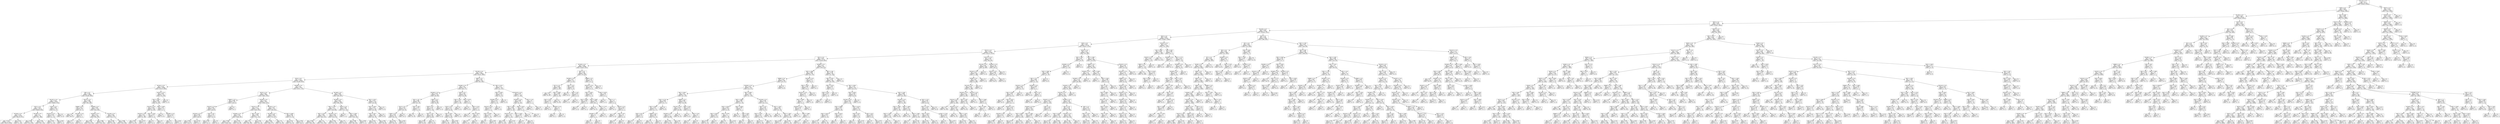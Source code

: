digraph Tree {
node [shape=box] ;
0 [label="X[1173] <= 0.5\ngini = 0.5\nsamples = 84796\nvalue = [42502, 42294]"] ;
1 [label="X[36] <= 0.5\ngini = 0.485\nsamples = 72295\nvalue = [42364, 29931]"] ;
0 -> 1 [labeldistance=2.5, labelangle=45, headlabel="True"] ;
2 [label="X[1136] <= 0.5\ngini = 0.462\nsamples = 66376\nvalue = [42354, 24022]"] ;
1 -> 2 ;
3 [label="X[20] <= 0.5\ngini = 0.428\nsamples = 61217\nvalue = [42262, 18955]"] ;
2 -> 3 ;
4 [label="X[1130] <= 0.5\ngini = 0.392\nsamples = 57592\nvalue = [42180, 15412]"] ;
3 -> 4 ;
5 [label="X[45] <= 0.5\ngini = 0.355\nsamples = 54162\nvalue = [41682, 12480]"] ;
4 -> 5 ;
6 [label="X[30] <= 0.5\ngini = 0.332\nsamples = 52748\nvalue = [41670, 11078]"] ;
5 -> 6 ;
7 [label="X[221] <= 0.5\ngini = 0.315\nsamples = 51693\nvalue = [41573, 10120]"] ;
6 -> 7 ;
8 [label="X[11] <= 0.5\ngini = 0.305\nsamples = 51121\nvalue = [41505, 9616]"] ;
7 -> 8 ;
9 [label="X[1185] <= 0.5\ngini = 0.296\nsamples = 50499\nvalue = [41397, 9102]"] ;
8 -> 9 ;
10 [label="X[1126] <= 0.5\ngini = 0.287\nsamples = 50003\nvalue = [41321, 8682]"] ;
9 -> 10 ;
11 [label="X[10] <= 0.5\ngini = 0.279\nsamples = 49584\nvalue = [41260, 8324]"] ;
10 -> 11 ;
12 [label="X[1161] <= 0.5\ngini = 0.255\nsamples = 44068\nvalue = [37473, 6595]"] ;
11 -> 12 ;
13 [label="X[9] <= 0.5\ngini = 0.249\nsamples = 43858\nvalue = [37463, 6395]"] ;
12 -> 13 ;
14 [label="X[1167] <= 0.5\ngini = 0.234\nsamples = 42292\nvalue = [36562, 5730]"] ;
13 -> 14 ;
15 [label="X[21] <= 0.5\ngini = 0.229\nsamples = 42114\nvalue = [36556, 5558]"] ;
14 -> 15 ;
16 [label="X[1200] <= 0.5\ngini = 0.219\nsamples = 41349\nvalue = [36179, 5170]"] ;
15 -> 16 ;
17 [label="gini = 0.214\nsamples = 41204\nvalue = [36178, 5026]"] ;
16 -> 17 ;
18 [label="gini = 0.014\nsamples = 145\nvalue = [1, 144]"] ;
16 -> 18 ;
19 [label="X[1190] <= 0.5\ngini = 0.5\nsamples = 765\nvalue = [377, 388]"] ;
15 -> 19 ;
20 [label="gini = 0.434\nsamples = 346\nvalue = [110, 236]"] ;
19 -> 20 ;
21 [label="gini = 0.462\nsamples = 419\nvalue = [267, 152]"] ;
19 -> 21 ;
22 [label="X[16] <= 0.5\ngini = 0.065\nsamples = 178\nvalue = [6, 172]"] ;
14 -> 22 ;
23 [label="X[1024] <= 0.5\ngini = 0.034\nsamples = 175\nvalue = [3, 172]"] ;
22 -> 23 ;
24 [label="gini = 0.023\nsamples = 172\nvalue = [2, 170]"] ;
23 -> 24 ;
25 [label="gini = 0.444\nsamples = 3\nvalue = [1, 2]"] ;
23 -> 25 ;
26 [label="gini = 0.0\nsamples = 3\nvalue = [3, 0]"] ;
22 -> 26 ;
27 [label="X[222] <= 0.5\ngini = 0.489\nsamples = 1566\nvalue = [901, 665]"] ;
13 -> 27 ;
28 [label="X[996] <= 0.5\ngini = 0.022\nsamples = 88\nvalue = [87, 1]"] ;
27 -> 28 ;
29 [label="gini = 0.0\nsamples = 83\nvalue = [83, 0]"] ;
28 -> 29 ;
30 [label="X[1190] <= 0.5\ngini = 0.32\nsamples = 5\nvalue = [4, 1]"] ;
28 -> 30 ;
31 [label="gini = 0.0\nsamples = 4\nvalue = [4, 0]"] ;
30 -> 31 ;
32 [label="gini = 0.0\nsamples = 1\nvalue = [0, 1]"] ;
30 -> 32 ;
33 [label="X[1009] <= 0.5\ngini = 0.495\nsamples = 1478\nvalue = [814, 664]"] ;
27 -> 33 ;
34 [label="X[1003] <= 0.5\ngini = 0.477\nsamples = 988\nvalue = [601, 387]"] ;
33 -> 34 ;
35 [label="gini = 0.422\nsamples = 601\nvalue = [419, 182]"] ;
34 -> 35 ;
36 [label="gini = 0.498\nsamples = 387\nvalue = [182, 205]"] ;
34 -> 36 ;
37 [label="X[1156] <= 0.5\ngini = 0.491\nsamples = 490\nvalue = [213, 277]"] ;
33 -> 37 ;
38 [label="gini = 0.358\nsamples = 90\nvalue = [21, 69]"] ;
37 -> 38 ;
39 [label="gini = 0.499\nsamples = 400\nvalue = [192, 208]"] ;
37 -> 39 ;
40 [label="X[1021] <= 0.5\ngini = 0.091\nsamples = 210\nvalue = [10, 200]"] ;
12 -> 40 ;
41 [label="X[0] <= 2.825\ngini = 0.082\nsamples = 209\nvalue = [9, 200]"] ;
40 -> 41 ;
42 [label="X[1010] <= 0.5\ngini = 0.058\nsamples = 199\nvalue = [6, 193]"] ;
41 -> 42 ;
43 [label="X[1015] <= 0.5\ngini = 0.05\nsamples = 195\nvalue = [5, 190]"] ;
42 -> 43 ;
44 [label="gini = 0.041\nsamples = 191\nvalue = [4, 187]"] ;
43 -> 44 ;
45 [label="gini = 0.375\nsamples = 4\nvalue = [1, 3]"] ;
43 -> 45 ;
46 [label="X[0] <= 2.345\ngini = 0.375\nsamples = 4\nvalue = [1, 3]"] ;
42 -> 46 ;
47 [label="gini = 0.0\nsamples = 3\nvalue = [0, 3]"] ;
46 -> 47 ;
48 [label="gini = 0.0\nsamples = 1\nvalue = [1, 0]"] ;
46 -> 48 ;
49 [label="X[0] <= 2.835\ngini = 0.42\nsamples = 10\nvalue = [3, 7]"] ;
41 -> 49 ;
50 [label="gini = 0.0\nsamples = 2\nvalue = [2, 0]"] ;
49 -> 50 ;
51 [label="X[1009] <= 0.5\ngini = 0.219\nsamples = 8\nvalue = [1, 7]"] ;
49 -> 51 ;
52 [label="gini = 0.0\nsamples = 5\nvalue = [0, 5]"] ;
51 -> 52 ;
53 [label="gini = 0.444\nsamples = 3\nvalue = [1, 2]"] ;
51 -> 53 ;
54 [label="gini = 0.0\nsamples = 1\nvalue = [1, 0]"] ;
40 -> 54 ;
55 [label="X[1009] <= 0.5\ngini = 0.43\nsamples = 5516\nvalue = [3787, 1729]"] ;
11 -> 55 ;
56 [label="X[222] <= 0.5\ngini = 0.392\nsamples = 3894\nvalue = [2852, 1042]"] ;
55 -> 56 ;
57 [label="X[993] <= 0.5\ngini = 0.068\nsamples = 257\nvalue = [248, 9]"] ;
56 -> 57 ;
58 [label="X[1015] <= 0.5\ngini = 0.061\nsamples = 256\nvalue = [248, 8]"] ;
57 -> 58 ;
59 [label="X[1254] <= 0.5\ngini = 0.048\nsamples = 244\nvalue = [238, 6]"] ;
58 -> 59 ;
60 [label="gini = 0.041\nsamples = 238\nvalue = [233, 5]"] ;
59 -> 60 ;
61 [label="gini = 0.278\nsamples = 6\nvalue = [5, 1]"] ;
59 -> 61 ;
62 [label="X[0] <= 2.87\ngini = 0.278\nsamples = 12\nvalue = [10, 2]"] ;
58 -> 62 ;
63 [label="gini = 0.165\nsamples = 11\nvalue = [10, 1]"] ;
62 -> 63 ;
64 [label="gini = 0.0\nsamples = 1\nvalue = [0, 1]"] ;
62 -> 64 ;
65 [label="gini = 0.0\nsamples = 1\nvalue = [0, 1]"] ;
57 -> 65 ;
66 [label="X[1003] <= 0.5\ngini = 0.407\nsamples = 3637\nvalue = [2604, 1033]"] ;
56 -> 66 ;
67 [label="X[1012] <= 0.5\ngini = 0.371\nsamples = 2406\nvalue = [1815, 591]"] ;
66 -> 67 ;
68 [label="X[1006] <= 0.5\ngini = 0.342\nsamples = 2131\nvalue = [1664, 467]"] ;
67 -> 68 ;
69 [label="gini = 0.328\nsamples = 2027\nvalue = [1608, 419]"] ;
68 -> 69 ;
70 [label="gini = 0.497\nsamples = 104\nvalue = [56, 48]"] ;
68 -> 70 ;
71 [label="X[0] <= 2.535\ngini = 0.495\nsamples = 275\nvalue = [151, 124]"] ;
67 -> 71 ;
72 [label="gini = 0.5\nsamples = 199\nvalue = [99, 100]"] ;
71 -> 72 ;
73 [label="gini = 0.432\nsamples = 76\nvalue = [52, 24]"] ;
71 -> 73 ;
74 [label="X[1253] <= 0.5\ngini = 0.46\nsamples = 1231\nvalue = [789, 442]"] ;
66 -> 74 ;
75 [label="X[1186] <= 0.5\ngini = 0.468\nsamples = 1143\nvalue = [716, 427]"] ;
74 -> 75 ;
76 [label="gini = 0.462\nsamples = 1042\nvalue = [665, 377]"] ;
75 -> 76 ;
77 [label="gini = 0.5\nsamples = 101\nvalue = [51, 50]"] ;
75 -> 77 ;
78 [label="X[0] <= 0.995\ngini = 0.283\nsamples = 88\nvalue = [73, 15]"] ;
74 -> 78 ;
79 [label="gini = 0.415\nsamples = 34\nvalue = [24, 10]"] ;
78 -> 79 ;
80 [label="gini = 0.168\nsamples = 54\nvalue = [49, 5]"] ;
78 -> 80 ;
81 [label="X[1186] <= 0.5\ngini = 0.488\nsamples = 1622\nvalue = [935, 687]"] ;
55 -> 81 ;
82 [label="X[1268] <= 0.5\ngini = 0.482\nsamples = 1484\nvalue = [881, 603]"] ;
81 -> 82 ;
83 [label="X[0] <= 2.705\ngini = 0.47\nsamples = 1237\nvalue = [769, 468]"] ;
82 -> 83 ;
84 [label="X[0] <= 2.075\ngini = 0.481\nsamples = 1031\nvalue = [616, 415]"] ;
83 -> 84 ;
85 [label="gini = 0.465\nsamples = 766\nvalue = [485, 281]"] ;
84 -> 85 ;
86 [label="gini = 0.5\nsamples = 265\nvalue = [131, 134]"] ;
84 -> 86 ;
87 [label="X[1253] <= 0.5\ngini = 0.382\nsamples = 206\nvalue = [153, 53]"] ;
83 -> 87 ;
88 [label="gini = 0.402\nsamples = 190\nvalue = [137, 53]"] ;
87 -> 88 ;
89 [label="gini = 0.0\nsamples = 16\nvalue = [16, 0]"] ;
87 -> 89 ;
90 [label="X[222] <= 0.5\ngini = 0.496\nsamples = 247\nvalue = [112, 135]"] ;
82 -> 90 ;
91 [label="gini = 0.0\nsamples = 7\nvalue = [7, 0]"] ;
90 -> 91 ;
92 [label="X[0] <= 2.935\ngini = 0.492\nsamples = 240\nvalue = [105, 135]"] ;
90 -> 92 ;
93 [label="gini = 0.489\nsamples = 231\nvalue = [98, 133]"] ;
92 -> 93 ;
94 [label="gini = 0.346\nsamples = 9\nvalue = [7, 2]"] ;
92 -> 94 ;
95 [label="X[0] <= 2.975\ngini = 0.476\nsamples = 138\nvalue = [54, 84]"] ;
81 -> 95 ;
96 [label="X[0] <= 2.945\ngini = 0.472\nsamples = 136\nvalue = [52, 84]"] ;
95 -> 96 ;
97 [label="X[0] <= 0.84\ngini = 0.48\nsamples = 130\nvalue = [52, 78]"] ;
96 -> 97 ;
98 [label="gini = 0.423\nsamples = 46\nvalue = [14, 32]"] ;
97 -> 98 ;
99 [label="gini = 0.495\nsamples = 84\nvalue = [38, 46]"] ;
97 -> 99 ;
100 [label="gini = 0.0\nsamples = 6\nvalue = [0, 6]"] ;
96 -> 100 ;
101 [label="gini = 0.0\nsamples = 2\nvalue = [2, 0]"] ;
95 -> 101 ;
102 [label="X[60] <= 0.5\ngini = 0.249\nsamples = 419\nvalue = [61, 358]"] ;
10 -> 102 ;
103 [label="X[1009] <= 0.5\ngini = 0.34\nsamples = 226\nvalue = [49, 177]"] ;
102 -> 103 ;
104 [label="X[1003] <= 0.5\ngini = 0.424\nsamples = 128\nvalue = [39, 89]"] ;
103 -> 104 ;
105 [label="X[0] <= 1.87\ngini = 0.499\nsamples = 60\nvalue = [31, 29]"] ;
104 -> 105 ;
106 [label="X[12] <= 0.5\ngini = 0.478\nsamples = 48\nvalue = [29, 19]"] ;
105 -> 106 ;
107 [label="X[58] <= 0.5\ngini = 0.458\nsamples = 45\nvalue = [29, 16]"] ;
106 -> 107 ;
108 [label="gini = 0.401\nsamples = 36\nvalue = [26, 10]"] ;
107 -> 108 ;
109 [label="gini = 0.444\nsamples = 9\nvalue = [3, 6]"] ;
107 -> 109 ;
110 [label="gini = 0.0\nsamples = 3\nvalue = [0, 3]"] ;
106 -> 110 ;
111 [label="X[0] <= 2.88\ngini = 0.278\nsamples = 12\nvalue = [2, 10]"] ;
105 -> 111 ;
112 [label="gini = 0.0\nsamples = 10\nvalue = [0, 10]"] ;
111 -> 112 ;
113 [label="gini = 0.0\nsamples = 2\nvalue = [2, 0]"] ;
111 -> 113 ;
114 [label="X[95] <= 0.5\ngini = 0.208\nsamples = 68\nvalue = [8, 60]"] ;
104 -> 114 ;
115 [label="X[33] <= 0.5\ngini = 0.187\nsamples = 67\nvalue = [7, 60]"] ;
114 -> 115 ;
116 [label="X[0] <= 1.58\ngini = 0.165\nsamples = 66\nvalue = [6, 60]"] ;
115 -> 116 ;
117 [label="gini = 0.236\nsamples = 44\nvalue = [6, 38]"] ;
116 -> 117 ;
118 [label="gini = 0.0\nsamples = 22\nvalue = [0, 22]"] ;
116 -> 118 ;
119 [label="gini = 0.0\nsamples = 1\nvalue = [1, 0]"] ;
115 -> 119 ;
120 [label="gini = 0.0\nsamples = 1\nvalue = [1, 0]"] ;
114 -> 120 ;
121 [label="X[33] <= 0.5\ngini = 0.183\nsamples = 98\nvalue = [10, 88]"] ;
103 -> 121 ;
122 [label="X[0] <= 2.93\ngini = 0.141\nsamples = 92\nvalue = [7, 85]"] ;
121 -> 122 ;
123 [label="X[15] <= 0.5\ngini = 0.123\nsamples = 91\nvalue = [6, 85]"] ;
122 -> 123 ;
124 [label="X[0] <= 0.68\ngini = 0.105\nsamples = 90\nvalue = [5, 85]"] ;
123 -> 124 ;
125 [label="gini = 0.287\nsamples = 23\nvalue = [4, 19]"] ;
124 -> 125 ;
126 [label="gini = 0.029\nsamples = 67\nvalue = [1, 66]"] ;
124 -> 126 ;
127 [label="gini = 0.0\nsamples = 1\nvalue = [1, 0]"] ;
123 -> 127 ;
128 [label="gini = 0.0\nsamples = 1\nvalue = [1, 0]"] ;
122 -> 128 ;
129 [label="X[0] <= 0.575\ngini = 0.5\nsamples = 6\nvalue = [3, 3]"] ;
121 -> 129 ;
130 [label="gini = 0.0\nsamples = 2\nvalue = [2, 0]"] ;
129 -> 130 ;
131 [label="X[0] <= 0.76\ngini = 0.375\nsamples = 4\nvalue = [1, 3]"] ;
129 -> 131 ;
132 [label="gini = 0.0\nsamples = 2\nvalue = [0, 2]"] ;
131 -> 132 ;
133 [label="X[0] <= 0.875\ngini = 0.5\nsamples = 2\nvalue = [1, 1]"] ;
131 -> 133 ;
134 [label="gini = 0.0\nsamples = 1\nvalue = [1, 0]"] ;
133 -> 134 ;
135 [label="gini = 0.0\nsamples = 1\nvalue = [0, 1]"] ;
133 -> 135 ;
136 [label="X[0] <= 0.475\ngini = 0.117\nsamples = 193\nvalue = [12, 181]"] ;
102 -> 136 ;
137 [label="X[0] <= 0.455\ngini = 0.375\nsamples = 20\nvalue = [5, 15]"] ;
136 -> 137 ;
138 [label="X[1008] <= 0.5\ngini = 0.278\nsamples = 18\nvalue = [3, 15]"] ;
137 -> 138 ;
139 [label="X[1012] <= 0.5\ngini = 0.208\nsamples = 17\nvalue = [2, 15]"] ;
138 -> 139 ;
140 [label="X[0] <= 0.405\ngini = 0.117\nsamples = 16\nvalue = [1, 15]"] ;
139 -> 140 ;
141 [label="gini = 0.0\nsamples = 7\nvalue = [0, 7]"] ;
140 -> 141 ;
142 [label="gini = 0.198\nsamples = 9\nvalue = [1, 8]"] ;
140 -> 142 ;
143 [label="gini = 0.0\nsamples = 1\nvalue = [1, 0]"] ;
139 -> 143 ;
144 [label="gini = 0.0\nsamples = 1\nvalue = [1, 0]"] ;
138 -> 144 ;
145 [label="gini = 0.0\nsamples = 2\nvalue = [2, 0]"] ;
137 -> 145 ;
146 [label="X[1015] <= 0.5\ngini = 0.078\nsamples = 173\nvalue = [7, 166]"] ;
136 -> 146 ;
147 [label="X[1004] <= 0.5\ngini = 0.068\nsamples = 171\nvalue = [6, 165]"] ;
146 -> 147 ;
148 [label="X[0] <= 2.815\ngini = 0.058\nsamples = 166\nvalue = [5, 161]"] ;
147 -> 148 ;
149 [label="X[1012] <= 0.5\ngini = 0.05\nsamples = 157\nvalue = [4, 153]"] ;
148 -> 149 ;
150 [label="gini = 0.041\nsamples = 145\nvalue = [3, 142]"] ;
149 -> 150 ;
151 [label="gini = 0.153\nsamples = 12\nvalue = [1, 11]"] ;
149 -> 151 ;
152 [label="X[0] <= 2.835\ngini = 0.198\nsamples = 9\nvalue = [1, 8]"] ;
148 -> 152 ;
153 [label="gini = 0.0\nsamples = 1\nvalue = [1, 0]"] ;
152 -> 153 ;
154 [label="gini = 0.0\nsamples = 8\nvalue = [0, 8]"] ;
152 -> 154 ;
155 [label="X[0] <= 2.615\ngini = 0.32\nsamples = 5\nvalue = [1, 4]"] ;
147 -> 155 ;
156 [label="gini = 0.0\nsamples = 4\nvalue = [0, 4]"] ;
155 -> 156 ;
157 [label="gini = 0.0\nsamples = 1\nvalue = [1, 0]"] ;
155 -> 157 ;
158 [label="X[0] <= 1.25\ngini = 0.5\nsamples = 2\nvalue = [1, 1]"] ;
146 -> 158 ;
159 [label="gini = 0.0\nsamples = 1\nvalue = [0, 1]"] ;
158 -> 159 ;
160 [label="gini = 0.0\nsamples = 1\nvalue = [1, 0]"] ;
158 -> 160 ;
161 [label="X[3] <= 0.5\ngini = 0.259\nsamples = 496\nvalue = [76, 420]"] ;
9 -> 161 ;
162 [label="X[1000] <= 0.5\ngini = 0.01\nsamples = 417\nvalue = [2, 415]"] ;
161 -> 162 ;
163 [label="X[17] <= 0.5\ngini = 0.005\nsamples = 408\nvalue = [1, 407]"] ;
162 -> 163 ;
164 [label="gini = 0.0\nsamples = 367\nvalue = [0, 367]"] ;
163 -> 164 ;
165 [label="X[0] <= 0.695\ngini = 0.048\nsamples = 41\nvalue = [1, 40]"] ;
163 -> 165 ;
166 [label="X[0] <= 0.53\ngini = 0.278\nsamples = 6\nvalue = [1, 5]"] ;
165 -> 166 ;
167 [label="gini = 0.0\nsamples = 4\nvalue = [0, 4]"] ;
166 -> 167 ;
168 [label="X[1003] <= 0.5\ngini = 0.5\nsamples = 2\nvalue = [1, 1]"] ;
166 -> 168 ;
169 [label="gini = 0.0\nsamples = 1\nvalue = [0, 1]"] ;
168 -> 169 ;
170 [label="gini = 0.0\nsamples = 1\nvalue = [1, 0]"] ;
168 -> 170 ;
171 [label="gini = 0.0\nsamples = 35\nvalue = [0, 35]"] ;
165 -> 171 ;
172 [label="X[0] <= 1.67\ngini = 0.198\nsamples = 9\nvalue = [1, 8]"] ;
162 -> 172 ;
173 [label="gini = 0.0\nsamples = 5\nvalue = [0, 5]"] ;
172 -> 173 ;
174 [label="X[0] <= 1.87\ngini = 0.375\nsamples = 4\nvalue = [1, 3]"] ;
172 -> 174 ;
175 [label="gini = 0.0\nsamples = 1\nvalue = [1, 0]"] ;
174 -> 175 ;
176 [label="gini = 0.0\nsamples = 3\nvalue = [0, 3]"] ;
174 -> 176 ;
177 [label="X[998] <= 0.5\ngini = 0.119\nsamples = 79\nvalue = [74, 5]"] ;
161 -> 177 ;
178 [label="X[1012] <= 0.5\ngini = 0.097\nsamples = 78\nvalue = [74, 4]"] ;
177 -> 178 ;
179 [label="X[0] <= 0.055\ngini = 0.053\nsamples = 73\nvalue = [71, 2]"] ;
178 -> 179 ;
180 [label="X[0] <= 0.035\ngini = 0.444\nsamples = 3\nvalue = [2, 1]"] ;
179 -> 180 ;
181 [label="gini = 0.0\nsamples = 2\nvalue = [2, 0]"] ;
180 -> 181 ;
182 [label="gini = 0.0\nsamples = 1\nvalue = [0, 1]"] ;
180 -> 182 ;
183 [label="X[0] <= 2.695\ngini = 0.028\nsamples = 70\nvalue = [69, 1]"] ;
179 -> 183 ;
184 [label="gini = 0.0\nsamples = 51\nvalue = [51, 0]"] ;
183 -> 184 ;
185 [label="X[0] <= 2.715\ngini = 0.1\nsamples = 19\nvalue = [18, 1]"] ;
183 -> 185 ;
186 [label="X[1009] <= 0.5\ngini = 0.5\nsamples = 2\nvalue = [1, 1]"] ;
185 -> 186 ;
187 [label="gini = 0.0\nsamples = 1\nvalue = [1, 0]"] ;
186 -> 187 ;
188 [label="gini = 0.0\nsamples = 1\nvalue = [0, 1]"] ;
186 -> 188 ;
189 [label="gini = 0.0\nsamples = 17\nvalue = [17, 0]"] ;
185 -> 189 ;
190 [label="X[0] <= 0.675\ngini = 0.48\nsamples = 5\nvalue = [3, 2]"] ;
178 -> 190 ;
191 [label="gini = 0.0\nsamples = 1\nvalue = [1, 0]"] ;
190 -> 191 ;
192 [label="X[0] <= 1.7\ngini = 0.5\nsamples = 4\nvalue = [2, 2]"] ;
190 -> 192 ;
193 [label="gini = 0.0\nsamples = 1\nvalue = [0, 1]"] ;
192 -> 193 ;
194 [label="X[222] <= 0.5\ngini = 0.444\nsamples = 3\nvalue = [2, 1]"] ;
192 -> 194 ;
195 [label="gini = 0.0\nsamples = 1\nvalue = [1, 0]"] ;
194 -> 195 ;
196 [label="X[0] <= 2.67\ngini = 0.5\nsamples = 2\nvalue = [1, 1]"] ;
194 -> 196 ;
197 [label="gini = 0.0\nsamples = 1\nvalue = [1, 0]"] ;
196 -> 197 ;
198 [label="gini = 0.0\nsamples = 1\nvalue = [0, 1]"] ;
196 -> 198 ;
199 [label="gini = 0.0\nsamples = 1\nvalue = [0, 1]"] ;
177 -> 199 ;
200 [label="X[1009] <= 0.5\ngini = 0.287\nsamples = 622\nvalue = [108, 514]"] ;
8 -> 200 ;
201 [label="X[0] <= 2.885\ngini = 0.366\nsamples = 361\nvalue = [87, 274]"] ;
200 -> 201 ;
202 [label="X[999] <= 0.5\ngini = 0.347\nsamples = 349\nvalue = [78, 271]"] ;
201 -> 202 ;
203 [label="X[1003] <= 0.5\ngini = 0.337\nsamples = 345\nvalue = [74, 271]"] ;
202 -> 203 ;
204 [label="X[0] <= 0.835\ngini = 0.41\nsamples = 163\nvalue = [47, 116]"] ;
203 -> 204 ;
205 [label="X[0] <= 0.715\ngini = 0.498\nsamples = 32\nvalue = [15, 17]"] ;
204 -> 205 ;
206 [label="X[0] <= 0.305\ngini = 0.477\nsamples = 28\nvalue = [11, 17]"] ;
205 -> 206 ;
207 [label="X[0] <= 0.07\ngini = 0.278\nsamples = 6\nvalue = [1, 5]"] ;
206 -> 207 ;
208 [label="gini = 0.5\nsamples = 2\nvalue = [1, 1]"] ;
207 -> 208 ;
209 [label="gini = 0.0\nsamples = 4\nvalue = [0, 4]"] ;
207 -> 209 ;
210 [label="X[998] <= 0.5\ngini = 0.496\nsamples = 22\nvalue = [10, 12]"] ;
206 -> 210 ;
211 [label="gini = 0.5\nsamples = 20\nvalue = [10, 10]"] ;
210 -> 211 ;
212 [label="gini = 0.0\nsamples = 2\nvalue = [0, 2]"] ;
210 -> 212 ;
213 [label="gini = 0.0\nsamples = 4\nvalue = [4, 0]"] ;
205 -> 213 ;
214 [label="X[996] <= 0.5\ngini = 0.369\nsamples = 131\nvalue = [32, 99]"] ;
204 -> 214 ;
215 [label="X[1167] <= 0.5\ngini = 0.352\nsamples = 127\nvalue = [29, 98]"] ;
214 -> 215 ;
216 [label="X[1005] <= 0.5\ngini = 0.377\nsamples = 115\nvalue = [29, 86]"] ;
215 -> 216 ;
217 [label="gini = 0.361\nsamples = 110\nvalue = [26, 84]"] ;
216 -> 217 ;
218 [label="gini = 0.48\nsamples = 5\nvalue = [3, 2]"] ;
216 -> 218 ;
219 [label="gini = 0.0\nsamples = 12\nvalue = [0, 12]"] ;
215 -> 219 ;
220 [label="X[0] <= 2.05\ngini = 0.375\nsamples = 4\nvalue = [3, 1]"] ;
214 -> 220 ;
221 [label="gini = 0.0\nsamples = 2\nvalue = [2, 0]"] ;
220 -> 221 ;
222 [label="X[0] <= 2.55\ngini = 0.5\nsamples = 2\nvalue = [1, 1]"] ;
220 -> 222 ;
223 [label="gini = 0.0\nsamples = 1\nvalue = [0, 1]"] ;
222 -> 223 ;
224 [label="gini = 0.0\nsamples = 1\nvalue = [1, 0]"] ;
222 -> 224 ;
225 [label="X[0] <= 0.905\ngini = 0.253\nsamples = 182\nvalue = [27, 155]"] ;
203 -> 225 ;
226 [label="X[0] <= 0.805\ngini = 0.369\nsamples = 45\nvalue = [11, 34]"] ;
225 -> 226 ;
227 [label="X[0] <= 0.555\ngini = 0.229\nsamples = 38\nvalue = [5, 33]"] ;
226 -> 227 ;
228 [label="X[0] <= 0.535\ngini = 0.332\nsamples = 19\nvalue = [4, 15]"] ;
227 -> 228 ;
229 [label="gini = 0.278\nsamples = 18\nvalue = [3, 15]"] ;
228 -> 229 ;
230 [label="gini = 0.0\nsamples = 1\nvalue = [1, 0]"] ;
228 -> 230 ;
231 [label="X[0] <= 0.705\ngini = 0.1\nsamples = 19\nvalue = [1, 18]"] ;
227 -> 231 ;
232 [label="gini = 0.0\nsamples = 11\nvalue = [0, 11]"] ;
231 -> 232 ;
233 [label="gini = 0.219\nsamples = 8\nvalue = [1, 7]"] ;
231 -> 233 ;
234 [label="X[0] <= 0.835\ngini = 0.245\nsamples = 7\nvalue = [6, 1]"] ;
226 -> 234 ;
235 [label="gini = 0.0\nsamples = 4\nvalue = [4, 0]"] ;
234 -> 235 ;
236 [label="X[0] <= 0.86\ngini = 0.444\nsamples = 3\nvalue = [2, 1]"] ;
234 -> 236 ;
237 [label="gini = 0.0\nsamples = 1\nvalue = [0, 1]"] ;
236 -> 237 ;
238 [label="gini = 0.0\nsamples = 2\nvalue = [2, 0]"] ;
236 -> 238 ;
239 [label="X[1228] <= 0.5\ngini = 0.206\nsamples = 137\nvalue = [16, 121]"] ;
225 -> 239 ;
240 [label="X[0] <= 2.25\ngini = 0.105\nsamples = 54\nvalue = [3, 51]"] ;
239 -> 240 ;
241 [label="X[0] <= 2.145\ngini = 0.161\nsamples = 34\nvalue = [3, 31]"] ;
240 -> 241 ;
242 [label="gini = 0.117\nsamples = 32\nvalue = [2, 30]"] ;
241 -> 242 ;
243 [label="gini = 0.5\nsamples = 2\nvalue = [1, 1]"] ;
241 -> 243 ;
244 [label="gini = 0.0\nsamples = 20\nvalue = [0, 20]"] ;
240 -> 244 ;
245 [label="X[0] <= 1.355\ngini = 0.264\nsamples = 83\nvalue = [13, 70]"] ;
239 -> 245 ;
246 [label="gini = 0.0\nsamples = 10\nvalue = [0, 10]"] ;
245 -> 246 ;
247 [label="X[0] <= 1.365\ngini = 0.293\nsamples = 73\nvalue = [13, 60]"] ;
245 -> 247 ;
248 [label="gini = 0.444\nsamples = 3\nvalue = [2, 1]"] ;
247 -> 248 ;
249 [label="gini = 0.265\nsamples = 70\nvalue = [11, 59]"] ;
247 -> 249 ;
250 [label="gini = 0.0\nsamples = 4\nvalue = [4, 0]"] ;
202 -> 250 ;
251 [label="X[1203] <= 0.5\ngini = 0.375\nsamples = 12\nvalue = [9, 3]"] ;
201 -> 251 ;
252 [label="X[0] <= 2.915\ngini = 0.298\nsamples = 11\nvalue = [9, 2]"] ;
251 -> 252 ;
253 [label="X[1013] <= 0.5\ngini = 0.48\nsamples = 5\nvalue = [3, 2]"] ;
252 -> 253 ;
254 [label="X[0] <= 2.905\ngini = 0.5\nsamples = 4\nvalue = [2, 2]"] ;
253 -> 254 ;
255 [label="X[1003] <= 0.5\ngini = 0.444\nsamples = 3\nvalue = [2, 1]"] ;
254 -> 255 ;
256 [label="gini = 0.0\nsamples = 1\nvalue = [1, 0]"] ;
255 -> 256 ;
257 [label="X[0] <= 2.895\ngini = 0.5\nsamples = 2\nvalue = [1, 1]"] ;
255 -> 257 ;
258 [label="gini = 0.0\nsamples = 1\nvalue = [0, 1]"] ;
257 -> 258 ;
259 [label="gini = 0.0\nsamples = 1\nvalue = [1, 0]"] ;
257 -> 259 ;
260 [label="gini = 0.0\nsamples = 1\nvalue = [0, 1]"] ;
254 -> 260 ;
261 [label="gini = 0.0\nsamples = 1\nvalue = [1, 0]"] ;
253 -> 261 ;
262 [label="gini = 0.0\nsamples = 6\nvalue = [6, 0]"] ;
252 -> 262 ;
263 [label="gini = 0.0\nsamples = 1\nvalue = [0, 1]"] ;
251 -> 263 ;
264 [label="X[0] <= 2.96\ngini = 0.148\nsamples = 261\nvalue = [21, 240]"] ;
200 -> 264 ;
265 [label="X[0] <= 0.325\ngini = 0.142\nsamples = 260\nvalue = [20, 240]"] ;
264 -> 265 ;
266 [label="X[0] <= 0.315\ngini = 0.48\nsamples = 5\nvalue = [2, 3]"] ;
265 -> 266 ;
267 [label="X[0] <= 0.18\ngini = 0.375\nsamples = 4\nvalue = [1, 3]"] ;
266 -> 267 ;
268 [label="gini = 0.5\nsamples = 2\nvalue = [1, 1]"] ;
267 -> 268 ;
269 [label="gini = 0.0\nsamples = 2\nvalue = [0, 2]"] ;
267 -> 269 ;
270 [label="gini = 0.0\nsamples = 1\nvalue = [1, 0]"] ;
266 -> 270 ;
271 [label="X[0] <= 0.935\ngini = 0.131\nsamples = 255\nvalue = [18, 237]"] ;
265 -> 271 ;
272 [label="X[0] <= 0.925\ngini = 0.228\nsamples = 61\nvalue = [8, 53]"] ;
271 -> 272 ;
273 [label="X[1203] <= 0.5\ngini = 0.206\nsamples = 60\nvalue = [7, 53]"] ;
272 -> 273 ;
274 [label="X[0] <= 0.895\ngini = 0.136\nsamples = 41\nvalue = [3, 38]"] ;
273 -> 274 ;
275 [label="X[0] <= 0.615\ngini = 0.102\nsamples = 37\nvalue = [2, 35]"] ;
274 -> 275 ;
276 [label="gini = 0.172\nsamples = 21\nvalue = [2, 19]"] ;
275 -> 276 ;
277 [label="gini = 0.0\nsamples = 16\nvalue = [0, 16]"] ;
275 -> 277 ;
278 [label="X[0] <= 0.915\ngini = 0.375\nsamples = 4\nvalue = [1, 3]"] ;
274 -> 278 ;
279 [label="gini = 0.5\nsamples = 2\nvalue = [1, 1]"] ;
278 -> 279 ;
280 [label="gini = 0.0\nsamples = 2\nvalue = [0, 2]"] ;
278 -> 280 ;
281 [label="X[0] <= 0.575\ngini = 0.332\nsamples = 19\nvalue = [4, 15]"] ;
273 -> 281 ;
282 [label="X[0] <= 0.44\ngini = 0.18\nsamples = 10\nvalue = [1, 9]"] ;
281 -> 282 ;
283 [label="gini = 0.0\nsamples = 4\nvalue = [0, 4]"] ;
282 -> 283 ;
284 [label="gini = 0.278\nsamples = 6\nvalue = [1, 5]"] ;
282 -> 284 ;
285 [label="X[0] <= 0.61\ngini = 0.444\nsamples = 9\nvalue = [3, 6]"] ;
281 -> 285 ;
286 [label="gini = 0.0\nsamples = 1\nvalue = [1, 0]"] ;
285 -> 286 ;
287 [label="gini = 0.375\nsamples = 8\nvalue = [2, 6]"] ;
285 -> 287 ;
288 [label="gini = 0.0\nsamples = 1\nvalue = [1, 0]"] ;
272 -> 288 ;
289 [label="X[0] <= 2.505\ngini = 0.098\nsamples = 194\nvalue = [10, 184]"] ;
271 -> 289 ;
290 [label="X[1203] <= 0.5\ngini = 0.054\nsamples = 143\nvalue = [4, 139]"] ;
289 -> 290 ;
291 [label="X[0] <= 1.465\ngini = 0.023\nsamples = 87\nvalue = [1, 86]"] ;
290 -> 291 ;
292 [label="X[0] <= 1.455\ngini = 0.074\nsamples = 26\nvalue = [1, 25]"] ;
291 -> 292 ;
293 [label="gini = 0.0\nsamples = 24\nvalue = [0, 24]"] ;
292 -> 293 ;
294 [label="gini = 0.5\nsamples = 2\nvalue = [1, 1]"] ;
292 -> 294 ;
295 [label="gini = 0.0\nsamples = 61\nvalue = [0, 61]"] ;
291 -> 295 ;
296 [label="X[0] <= 1.685\ngini = 0.101\nsamples = 56\nvalue = [3, 53]"] ;
290 -> 296 ;
297 [label="gini = 0.0\nsamples = 25\nvalue = [0, 25]"] ;
296 -> 297 ;
298 [label="X[0] <= 1.695\ngini = 0.175\nsamples = 31\nvalue = [3, 28]"] ;
296 -> 298 ;
299 [label="gini = 0.5\nsamples = 2\nvalue = [1, 1]"] ;
298 -> 299 ;
300 [label="gini = 0.128\nsamples = 29\nvalue = [2, 27]"] ;
298 -> 300 ;
301 [label="X[0] <= 2.79\ngini = 0.208\nsamples = 51\nvalue = [6, 45]"] ;
289 -> 301 ;
302 [label="X[0] <= 2.735\ngini = 0.245\nsamples = 42\nvalue = [6, 36]"] ;
301 -> 302 ;
303 [label="X[0] <= 2.675\ngini = 0.198\nsamples = 36\nvalue = [4, 32]"] ;
302 -> 303 ;
304 [label="gini = 0.231\nsamples = 30\nvalue = [4, 26]"] ;
303 -> 304 ;
305 [label="gini = 0.0\nsamples = 6\nvalue = [0, 6]"] ;
303 -> 305 ;
306 [label="X[0] <= 2.745\ngini = 0.444\nsamples = 6\nvalue = [2, 4]"] ;
302 -> 306 ;
307 [label="gini = 0.5\nsamples = 2\nvalue = [1, 1]"] ;
306 -> 307 ;
308 [label="gini = 0.375\nsamples = 4\nvalue = [1, 3]"] ;
306 -> 308 ;
309 [label="gini = 0.0\nsamples = 9\nvalue = [0, 9]"] ;
301 -> 309 ;
310 [label="gini = 0.0\nsamples = 1\nvalue = [1, 0]"] ;
264 -> 310 ;
311 [label="X[1217] <= 0.5\ngini = 0.209\nsamples = 572\nvalue = [68, 504]"] ;
7 -> 311 ;
312 [label="X[1134] <= 0.5\ngini = 0.035\nsamples = 508\nvalue = [9, 499]"] ;
311 -> 312 ;
313 [label="X[1241] <= 0.5\ngini = 0.027\nsamples = 506\nvalue = [7, 499]"] ;
312 -> 313 ;
314 [label="X[206] <= 0.5\ngini = 0.02\nsamples = 504\nvalue = [5, 499]"] ;
313 -> 314 ;
315 [label="X[1116] <= 0.5\ngini = 0.016\nsamples = 503\nvalue = [4, 499]"] ;
314 -> 315 ;
316 [label="X[1054] <= 0.5\ngini = 0.012\nsamples = 494\nvalue = [3, 491]"] ;
315 -> 316 ;
317 [label="X[1014] <= 0.5\ngini = 0.009\nsamples = 451\nvalue = [2, 449]"] ;
316 -> 317 ;
318 [label="gini = 0.0\nsamples = 310\nvalue = [0, 310]"] ;
317 -> 318 ;
319 [label="X[1161] <= 0.5\ngini = 0.028\nsamples = 141\nvalue = [2, 139]"] ;
317 -> 319 ;
320 [label="gini = 0.0\nsamples = 78\nvalue = [0, 78]"] ;
319 -> 320 ;
321 [label="X[0] <= 1.425\ngini = 0.061\nsamples = 63\nvalue = [2, 61]"] ;
319 -> 321 ;
322 [label="gini = 0.128\nsamples = 29\nvalue = [2, 27]"] ;
321 -> 322 ;
323 [label="gini = 0.0\nsamples = 34\nvalue = [0, 34]"] ;
321 -> 323 ;
324 [label="X[0] <= 2.59\ngini = 0.045\nsamples = 43\nvalue = [1, 42]"] ;
316 -> 324 ;
325 [label="gini = 0.0\nsamples = 42\nvalue = [0, 42]"] ;
324 -> 325 ;
326 [label="gini = 0.0\nsamples = 1\nvalue = [1, 0]"] ;
324 -> 326 ;
327 [label="X[1215] <= 0.5\ngini = 0.198\nsamples = 9\nvalue = [1, 8]"] ;
315 -> 327 ;
328 [label="gini = 0.0\nsamples = 5\nvalue = [0, 5]"] ;
327 -> 328 ;
329 [label="X[0] <= 2.885\ngini = 0.375\nsamples = 4\nvalue = [1, 3]"] ;
327 -> 329 ;
330 [label="X[0] <= 2.465\ngini = 0.5\nsamples = 2\nvalue = [1, 1]"] ;
329 -> 330 ;
331 [label="gini = 0.0\nsamples = 1\nvalue = [0, 1]"] ;
330 -> 331 ;
332 [label="gini = 0.0\nsamples = 1\nvalue = [1, 0]"] ;
330 -> 332 ;
333 [label="gini = 0.0\nsamples = 2\nvalue = [0, 2]"] ;
329 -> 333 ;
334 [label="gini = 0.0\nsamples = 1\nvalue = [1, 0]"] ;
314 -> 334 ;
335 [label="gini = 0.0\nsamples = 2\nvalue = [2, 0]"] ;
313 -> 335 ;
336 [label="gini = 0.0\nsamples = 2\nvalue = [2, 0]"] ;
312 -> 336 ;
337 [label="X[1054] <= 0.5\ngini = 0.144\nsamples = 64\nvalue = [59, 5]"] ;
311 -> 337 ;
338 [label="X[210] <= 0.5\ngini = 0.063\nsamples = 61\nvalue = [59, 2]"] ;
337 -> 338 ;
339 [label="gini = 0.0\nsamples = 59\nvalue = [59, 0]"] ;
338 -> 339 ;
340 [label="gini = 0.0\nsamples = 2\nvalue = [0, 2]"] ;
338 -> 340 ;
341 [label="gini = 0.0\nsamples = 3\nvalue = [0, 3]"] ;
337 -> 341 ;
342 [label="X[222] <= 0.5\ngini = 0.167\nsamples = 1055\nvalue = [97, 958]"] ;
6 -> 342 ;
343 [label="X[0] <= 2.96\ngini = 0.437\nsamples = 59\nvalue = [19, 40]"] ;
342 -> 343 ;
344 [label="X[1009] <= 0.5\ngini = 0.419\nsamples = 57\nvalue = [17, 40]"] ;
343 -> 344 ;
345 [label="X[0] <= 2.895\ngini = 0.466\nsamples = 46\nvalue = [17, 29]"] ;
344 -> 345 ;
346 [label="X[0] <= 2.21\ngini = 0.489\nsamples = 40\nvalue = [17, 23]"] ;
345 -> 346 ;
347 [label="X[1010] <= 0.5\ngini = 0.463\nsamples = 33\nvalue = [12, 21]"] ;
346 -> 347 ;
348 [label="X[0] <= 0.555\ngini = 0.437\nsamples = 31\nvalue = [10, 21]"] ;
347 -> 348 ;
349 [label="gini = 0.0\nsamples = 4\nvalue = [0, 4]"] ;
348 -> 349 ;
350 [label="X[0] <= 0.675\ngini = 0.466\nsamples = 27\nvalue = [10, 17]"] ;
348 -> 350 ;
351 [label="gini = 0.0\nsamples = 2\nvalue = [2, 0]"] ;
350 -> 351 ;
352 [label="X[1051] <= 0.5\ngini = 0.435\nsamples = 25\nvalue = [8, 17]"] ;
350 -> 352 ;
353 [label="X[1076] <= 0.5\ngini = 0.413\nsamples = 24\nvalue = [7, 17]"] ;
352 -> 353 ;
354 [label="gini = 0.386\nsamples = 23\nvalue = [6, 17]"] ;
353 -> 354 ;
355 [label="gini = 0.0\nsamples = 1\nvalue = [1, 0]"] ;
353 -> 355 ;
356 [label="gini = 0.0\nsamples = 1\nvalue = [1, 0]"] ;
352 -> 356 ;
357 [label="gini = 0.0\nsamples = 2\nvalue = [2, 0]"] ;
347 -> 357 ;
358 [label="X[1003] <= 0.5\ngini = 0.408\nsamples = 7\nvalue = [5, 2]"] ;
346 -> 358 ;
359 [label="gini = 0.0\nsamples = 3\nvalue = [3, 0]"] ;
358 -> 359 ;
360 [label="X[0] <= 2.47\ngini = 0.5\nsamples = 4\nvalue = [2, 2]"] ;
358 -> 360 ;
361 [label="gini = 0.0\nsamples = 2\nvalue = [2, 0]"] ;
360 -> 361 ;
362 [label="gini = 0.0\nsamples = 2\nvalue = [0, 2]"] ;
360 -> 362 ;
363 [label="gini = 0.0\nsamples = 6\nvalue = [0, 6]"] ;
345 -> 363 ;
364 [label="gini = 0.0\nsamples = 11\nvalue = [0, 11]"] ;
344 -> 364 ;
365 [label="gini = 0.0\nsamples = 2\nvalue = [2, 0]"] ;
343 -> 365 ;
366 [label="X[0] <= 2.895\ngini = 0.144\nsamples = 996\nvalue = [78, 918]"] ;
342 -> 366 ;
367 [label="X[996] <= 0.5\ngini = 0.129\nsamples = 941\nvalue = [65, 876]"] ;
366 -> 367 ;
368 [label="X[1045] <= 0.5\ngini = 0.12\nsamples = 921\nvalue = [59, 862]"] ;
367 -> 368 ;
369 [label="X[1038] <= 0.5\ngini = 0.118\nsamples = 920\nvalue = [58, 862]"] ;
368 -> 369 ;
370 [label="X[1033] <= 0.5\ngini = 0.116\nsamples = 919\nvalue = [57, 862]"] ;
369 -> 370 ;
371 [label="X[1216] <= 0.5\ngini = 0.115\nsamples = 918\nvalue = [56, 862]"] ;
370 -> 371 ;
372 [label="X[1002] <= 0.5\ngini = 0.041\nsamples = 239\nvalue = [5, 234]"] ;
371 -> 372 ;
373 [label="X[1005] <= 0.5\ngini = 0.033\nsamples = 236\nvalue = [4, 232]"] ;
372 -> 373 ;
374 [label="X[0] <= 0.095\ngini = 0.025\nsamples = 233\nvalue = [3, 230]"] ;
373 -> 374 ;
375 [label="gini = 0.375\nsamples = 4\nvalue = [1, 3]"] ;
374 -> 375 ;
376 [label="gini = 0.017\nsamples = 229\nvalue = [2, 227]"] ;
374 -> 376 ;
377 [label="X[0] <= 1.865\ngini = 0.444\nsamples = 3\nvalue = [1, 2]"] ;
373 -> 377 ;
378 [label="gini = 0.0\nsamples = 1\nvalue = [1, 0]"] ;
377 -> 378 ;
379 [label="gini = 0.0\nsamples = 2\nvalue = [0, 2]"] ;
377 -> 379 ;
380 [label="X[0] <= 2.6\ngini = 0.444\nsamples = 3\nvalue = [1, 2]"] ;
372 -> 380 ;
381 [label="gini = 0.0\nsamples = 2\nvalue = [0, 2]"] ;
380 -> 381 ;
382 [label="gini = 0.0\nsamples = 1\nvalue = [1, 0]"] ;
380 -> 382 ;
383 [label="X[1008] <= 0.5\ngini = 0.139\nsamples = 679\nvalue = [51, 628]"] ;
371 -> 383 ;
384 [label="X[0] <= 0.79\ngini = 0.129\nsamples = 651\nvalue = [45, 606]"] ;
383 -> 384 ;
385 [label="X[0] <= 0.455\ngini = 0.062\nsamples = 157\nvalue = [5, 152]"] ;
384 -> 385 ;
386 [label="gini = 0.115\nsamples = 49\nvalue = [3, 46]"] ;
385 -> 386 ;
387 [label="gini = 0.036\nsamples = 108\nvalue = [2, 106]"] ;
385 -> 387 ;
388 [label="X[1018] <= 0.5\ngini = 0.149\nsamples = 494\nvalue = [40, 454]"] ;
384 -> 388 ;
389 [label="gini = 0.146\nsamples = 492\nvalue = [39, 453]"] ;
388 -> 389 ;
390 [label="gini = 0.5\nsamples = 2\nvalue = [1, 1]"] ;
388 -> 390 ;
391 [label="X[0] <= 2.4\ngini = 0.337\nsamples = 28\nvalue = [6, 22]"] ;
383 -> 391 ;
392 [label="X[0] <= 1.015\ngini = 0.26\nsamples = 26\nvalue = [4, 22]"] ;
391 -> 392 ;
393 [label="gini = 0.426\nsamples = 13\nvalue = [4, 9]"] ;
392 -> 393 ;
394 [label="gini = 0.0\nsamples = 13\nvalue = [0, 13]"] ;
392 -> 394 ;
395 [label="gini = 0.0\nsamples = 2\nvalue = [2, 0]"] ;
391 -> 395 ;
396 [label="gini = 0.0\nsamples = 1\nvalue = [1, 0]"] ;
370 -> 396 ;
397 [label="gini = 0.0\nsamples = 1\nvalue = [1, 0]"] ;
369 -> 397 ;
398 [label="gini = 0.0\nsamples = 1\nvalue = [1, 0]"] ;
368 -> 398 ;
399 [label="X[0] <= 0.565\ngini = 0.42\nsamples = 20\nvalue = [6, 14]"] ;
367 -> 399 ;
400 [label="gini = 0.0\nsamples = 1\nvalue = [1, 0]"] ;
399 -> 400 ;
401 [label="X[0] <= 2.625\ngini = 0.388\nsamples = 19\nvalue = [5, 14]"] ;
399 -> 401 ;
402 [label="X[0] <= 2.35\ngini = 0.444\nsamples = 15\nvalue = [5, 10]"] ;
401 -> 402 ;
403 [label="X[0] <= 0.805\ngini = 0.278\nsamples = 12\nvalue = [2, 10]"] ;
402 -> 403 ;
404 [label="X[1217] <= 0.5\ngini = 0.48\nsamples = 5\nvalue = [2, 3]"] ;
403 -> 404 ;
405 [label="X[0] <= 0.675\ngini = 0.375\nsamples = 4\nvalue = [1, 3]"] ;
404 -> 405 ;
406 [label="X[0] <= 0.63\ngini = 0.5\nsamples = 2\nvalue = [1, 1]"] ;
405 -> 406 ;
407 [label="gini = 0.0\nsamples = 1\nvalue = [0, 1]"] ;
406 -> 407 ;
408 [label="gini = 0.0\nsamples = 1\nvalue = [1, 0]"] ;
406 -> 408 ;
409 [label="gini = 0.0\nsamples = 2\nvalue = [0, 2]"] ;
405 -> 409 ;
410 [label="gini = 0.0\nsamples = 1\nvalue = [1, 0]"] ;
404 -> 410 ;
411 [label="gini = 0.0\nsamples = 7\nvalue = [0, 7]"] ;
403 -> 411 ;
412 [label="gini = 0.0\nsamples = 3\nvalue = [3, 0]"] ;
402 -> 412 ;
413 [label="gini = 0.0\nsamples = 4\nvalue = [0, 4]"] ;
401 -> 413 ;
414 [label="X[1015] <= 0.5\ngini = 0.361\nsamples = 55\nvalue = [13, 42]"] ;
366 -> 414 ;
415 [label="X[1010] <= 0.5\ngini = 0.311\nsamples = 52\nvalue = [10, 42]"] ;
414 -> 415 ;
416 [label="X[996] <= 0.5\ngini = 0.291\nsamples = 51\nvalue = [9, 42]"] ;
415 -> 416 ;
417 [label="X[1022] <= 0.5\ngini = 0.269\nsamples = 50\nvalue = [8, 42]"] ;
416 -> 417 ;
418 [label="X[1020] <= 0.5\ngini = 0.245\nsamples = 49\nvalue = [7, 42]"] ;
417 -> 418 ;
419 [label="X[1026] <= 0.5\ngini = 0.219\nsamples = 48\nvalue = [6, 42]"] ;
418 -> 419 ;
420 [label="X[1031] <= 0.5\ngini = 0.19\nsamples = 47\nvalue = [5, 42]"] ;
419 -> 420 ;
421 [label="X[1017] <= 0.5\ngini = 0.159\nsamples = 46\nvalue = [4, 42]"] ;
420 -> 421 ;
422 [label="gini = 0.127\nsamples = 44\nvalue = [3, 41]"] ;
421 -> 422 ;
423 [label="gini = 0.5\nsamples = 2\nvalue = [1, 1]"] ;
421 -> 423 ;
424 [label="gini = 0.0\nsamples = 1\nvalue = [1, 0]"] ;
420 -> 424 ;
425 [label="gini = 0.0\nsamples = 1\nvalue = [1, 0]"] ;
419 -> 425 ;
426 [label="gini = 0.0\nsamples = 1\nvalue = [1, 0]"] ;
418 -> 426 ;
427 [label="gini = 0.0\nsamples = 1\nvalue = [1, 0]"] ;
417 -> 427 ;
428 [label="gini = 0.0\nsamples = 1\nvalue = [1, 0]"] ;
416 -> 428 ;
429 [label="gini = 0.0\nsamples = 1\nvalue = [1, 0]"] ;
415 -> 429 ;
430 [label="gini = 0.0\nsamples = 3\nvalue = [3, 0]"] ;
414 -> 430 ;
431 [label="X[1241] <= 0.5\ngini = 0.017\nsamples = 1414\nvalue = [12, 1402]"] ;
5 -> 431 ;
432 [label="X[0] <= 0.655\ngini = 0.003\nsamples = 1387\nvalue = [2, 1385]"] ;
431 -> 432 ;
433 [label="X[1007] <= 0.5\ngini = 0.034\nsamples = 115\nvalue = [2, 113]"] ;
432 -> 433 ;
434 [label="X[997] <= 0.5\ngini = 0.017\nsamples = 114\nvalue = [1, 113]"] ;
433 -> 434 ;
435 [label="gini = 0.0\nsamples = 106\nvalue = [0, 106]"] ;
434 -> 435 ;
436 [label="X[0] <= 0.525\ngini = 0.219\nsamples = 8\nvalue = [1, 7]"] ;
434 -> 436 ;
437 [label="X[0] <= 0.465\ngini = 0.375\nsamples = 4\nvalue = [1, 3]"] ;
436 -> 437 ;
438 [label="gini = 0.0\nsamples = 2\nvalue = [0, 2]"] ;
437 -> 438 ;
439 [label="gini = 0.5\nsamples = 2\nvalue = [1, 1]"] ;
437 -> 439 ;
440 [label="gini = 0.0\nsamples = 4\nvalue = [0, 4]"] ;
436 -> 440 ;
441 [label="gini = 0.0\nsamples = 1\nvalue = [1, 0]"] ;
433 -> 441 ;
442 [label="gini = 0.0\nsamples = 1272\nvalue = [0, 1272]"] ;
432 -> 442 ;
443 [label="X[0] <= 0.83\ngini = 0.466\nsamples = 27\nvalue = [10, 17]"] ;
431 -> 443 ;
444 [label="X[1009] <= 0.5\ngini = 0.375\nsamples = 4\nvalue = [3, 1]"] ;
443 -> 444 ;
445 [label="gini = 0.0\nsamples = 3\nvalue = [3, 0]"] ;
444 -> 445 ;
446 [label="gini = 0.0\nsamples = 1\nvalue = [0, 1]"] ;
444 -> 446 ;
447 [label="X[0] <= 2.775\ngini = 0.423\nsamples = 23\nvalue = [7, 16]"] ;
443 -> 447 ;
448 [label="X[1008] <= 0.5\ngini = 0.397\nsamples = 22\nvalue = [6, 16]"] ;
447 -> 448 ;
449 [label="X[1003] <= 0.5\ngini = 0.363\nsamples = 21\nvalue = [5, 16]"] ;
448 -> 449 ;
450 [label="X[0] <= 1.005\ngini = 0.463\nsamples = 11\nvalue = [4, 7]"] ;
449 -> 450 ;
451 [label="gini = 0.0\nsamples = 3\nvalue = [0, 3]"] ;
450 -> 451 ;
452 [label="X[0] <= 1.205\ngini = 0.5\nsamples = 8\nvalue = [4, 4]"] ;
450 -> 452 ;
453 [label="gini = 0.0\nsamples = 1\nvalue = [1, 0]"] ;
452 -> 453 ;
454 [label="X[0] <= 1.45\ngini = 0.49\nsamples = 7\nvalue = [3, 4]"] ;
452 -> 454 ;
455 [label="gini = 0.0\nsamples = 2\nvalue = [0, 2]"] ;
454 -> 455 ;
456 [label="X[1007] <= 0.5\ngini = 0.48\nsamples = 5\nvalue = [3, 2]"] ;
454 -> 456 ;
457 [label="X[0] <= 1.695\ngini = 0.444\nsamples = 3\nvalue = [1, 2]"] ;
456 -> 457 ;
458 [label="gini = 0.0\nsamples = 1\nvalue = [0, 1]"] ;
457 -> 458 ;
459 [label="X[0] <= 2.255\ngini = 0.5\nsamples = 2\nvalue = [1, 1]"] ;
457 -> 459 ;
460 [label="gini = 0.0\nsamples = 1\nvalue = [1, 0]"] ;
459 -> 460 ;
461 [label="gini = 0.0\nsamples = 1\nvalue = [0, 1]"] ;
459 -> 461 ;
462 [label="gini = 0.0\nsamples = 2\nvalue = [2, 0]"] ;
456 -> 462 ;
463 [label="X[0] <= 1.015\ngini = 0.18\nsamples = 10\nvalue = [1, 9]"] ;
449 -> 463 ;
464 [label="gini = 0.0\nsamples = 1\nvalue = [1, 0]"] ;
463 -> 464 ;
465 [label="gini = 0.0\nsamples = 9\nvalue = [0, 9]"] ;
463 -> 465 ;
466 [label="gini = 0.0\nsamples = 1\nvalue = [1, 0]"] ;
448 -> 466 ;
467 [label="gini = 0.0\nsamples = 1\nvalue = [1, 0]"] ;
447 -> 467 ;
468 [label="X[8] <= 0.5\ngini = 0.248\nsamples = 3430\nvalue = [498, 2932]"] ;
4 -> 468 ;
469 [label="X[2] <= 0.5\ngini = 0.052\nsamples = 2912\nvalue = [78, 2834]"] ;
468 -> 469 ;
470 [label="X[5] <= 0.5\ngini = 0.035\nsamples = 2884\nvalue = [51, 2833]"] ;
469 -> 470 ;
471 [label="X[7] <= 0.5\ngini = 0.021\nsamples = 2862\nvalue = [30, 2832]"] ;
470 -> 471 ;
472 [label="X[106] <= 0.5\ngini = 0.014\nsamples = 2852\nvalue = [20, 2832]"] ;
471 -> 472 ;
473 [label="X[49] <= 0.5\ngini = 0.013\nsamples = 2850\nvalue = [18, 2832]"] ;
472 -> 473 ;
474 [label="X[85] <= 0.5\ngini = 0.011\nsamples = 2848\nvalue = [16, 2832]"] ;
473 -> 474 ;
475 [label="X[96] <= 0.5\ngini = 0.009\nsamples = 2841\nvalue = [13, 2828]"] ;
474 -> 475 ;
476 [label="X[1063] <= 0.5\ngini = 0.008\nsamples = 2840\nvalue = [12, 2828]"] ;
475 -> 476 ;
477 [label="X[1025] <= 0.5\ngini = 0.008\nsamples = 2839\nvalue = [11, 2828]"] ;
476 -> 477 ;
478 [label="X[1029] <= 0.5\ngini = 0.007\nsamples = 2833\nvalue = [10, 2823]"] ;
477 -> 478 ;
479 [label="X[1017] <= 0.5\ngini = 0.006\nsamples = 2824\nvalue = [9, 2815]"] ;
478 -> 479 ;
480 [label="gini = 0.006\nsamples = 2811\nvalue = [8, 2803]"] ;
479 -> 480 ;
481 [label="gini = 0.142\nsamples = 13\nvalue = [1, 12]"] ;
479 -> 481 ;
482 [label="X[68] <= 0.5\ngini = 0.198\nsamples = 9\nvalue = [1, 8]"] ;
478 -> 482 ;
483 [label="gini = 0.0\nsamples = 7\nvalue = [0, 7]"] ;
482 -> 483 ;
484 [label="gini = 0.5\nsamples = 2\nvalue = [1, 1]"] ;
482 -> 484 ;
485 [label="X[0] <= 2.4\ngini = 0.278\nsamples = 6\nvalue = [1, 5]"] ;
477 -> 485 ;
486 [label="gini = 0.0\nsamples = 4\nvalue = [0, 4]"] ;
485 -> 486 ;
487 [label="gini = 0.5\nsamples = 2\nvalue = [1, 1]"] ;
485 -> 487 ;
488 [label="gini = 0.0\nsamples = 1\nvalue = [1, 0]"] ;
476 -> 488 ;
489 [label="gini = 0.0\nsamples = 1\nvalue = [1, 0]"] ;
475 -> 489 ;
490 [label="X[998] <= 0.5\ngini = 0.49\nsamples = 7\nvalue = [3, 4]"] ;
474 -> 490 ;
491 [label="X[0] <= 1.355\ngini = 0.32\nsamples = 5\nvalue = [1, 4]"] ;
490 -> 491 ;
492 [label="gini = 0.0\nsamples = 3\nvalue = [0, 3]"] ;
491 -> 492 ;
493 [label="X[0] <= 1.82\ngini = 0.5\nsamples = 2\nvalue = [1, 1]"] ;
491 -> 493 ;
494 [label="gini = 0.0\nsamples = 1\nvalue = [1, 0]"] ;
493 -> 494 ;
495 [label="gini = 0.0\nsamples = 1\nvalue = [0, 1]"] ;
493 -> 495 ;
496 [label="gini = 0.0\nsamples = 2\nvalue = [2, 0]"] ;
490 -> 496 ;
497 [label="gini = 0.0\nsamples = 2\nvalue = [2, 0]"] ;
473 -> 497 ;
498 [label="gini = 0.0\nsamples = 2\nvalue = [2, 0]"] ;
472 -> 498 ;
499 [label="gini = 0.0\nsamples = 10\nvalue = [10, 0]"] ;
471 -> 499 ;
500 [label="X[1003] <= 0.5\ngini = 0.087\nsamples = 22\nvalue = [21, 1]"] ;
470 -> 500 ;
501 [label="gini = 0.0\nsamples = 16\nvalue = [16, 0]"] ;
500 -> 501 ;
502 [label="X[0] <= 2.155\ngini = 0.278\nsamples = 6\nvalue = [5, 1]"] ;
500 -> 502 ;
503 [label="X[0] <= 1.475\ngini = 0.444\nsamples = 3\nvalue = [2, 1]"] ;
502 -> 503 ;
504 [label="gini = 0.0\nsamples = 2\nvalue = [2, 0]"] ;
503 -> 504 ;
505 [label="gini = 0.0\nsamples = 1\nvalue = [0, 1]"] ;
503 -> 505 ;
506 [label="gini = 0.0\nsamples = 3\nvalue = [3, 0]"] ;
502 -> 506 ;
507 [label="X[0] <= 1.455\ngini = 0.069\nsamples = 28\nvalue = [27, 1]"] ;
469 -> 507 ;
508 [label="X[0] <= 1.445\ngini = 0.245\nsamples = 7\nvalue = [6, 1]"] ;
507 -> 508 ;
509 [label="gini = 0.0\nsamples = 4\nvalue = [4, 0]"] ;
508 -> 509 ;
510 [label="X[1004] <= 0.5\ngini = 0.444\nsamples = 3\nvalue = [2, 1]"] ;
508 -> 510 ;
511 [label="gini = 0.5\nsamples = 2\nvalue = [1, 1]"] ;
510 -> 511 ;
512 [label="gini = 0.0\nsamples = 1\nvalue = [1, 0]"] ;
510 -> 512 ;
513 [label="gini = 0.0\nsamples = 21\nvalue = [21, 0]"] ;
507 -> 513 ;
514 [label="X[0] <= 2.795\ngini = 0.307\nsamples = 518\nvalue = [420, 98]"] ;
468 -> 514 ;
515 [label="X[0] <= 0.99\ngini = 0.358\nsamples = 386\nvalue = [296, 90]"] ;
514 -> 515 ;
516 [label="X[0] <= 0.645\ngini = 0.158\nsamples = 81\nvalue = [74, 7]"] ;
515 -> 516 ;
517 [label="X[1009] <= 0.5\ngini = 0.459\nsamples = 14\nvalue = [9, 5]"] ;
516 -> 517 ;
518 [label="X[1013] <= 0.5\ngini = 0.494\nsamples = 9\nvalue = [4, 5]"] ;
517 -> 518 ;
519 [label="X[223] <= 0.5\ngini = 0.408\nsamples = 7\nvalue = [2, 5]"] ;
518 -> 519 ;
520 [label="gini = 0.0\nsamples = 4\nvalue = [0, 4]"] ;
519 -> 520 ;
521 [label="X[1003] <= 0.5\ngini = 0.444\nsamples = 3\nvalue = [2, 1]"] ;
519 -> 521 ;
522 [label="gini = 0.0\nsamples = 2\nvalue = [2, 0]"] ;
521 -> 522 ;
523 [label="gini = 0.0\nsamples = 1\nvalue = [0, 1]"] ;
521 -> 523 ;
524 [label="gini = 0.0\nsamples = 2\nvalue = [2, 0]"] ;
518 -> 524 ;
525 [label="gini = 0.0\nsamples = 5\nvalue = [5, 0]"] ;
517 -> 525 ;
526 [label="X[0] <= 0.825\ngini = 0.058\nsamples = 67\nvalue = [65, 2]"] ;
516 -> 526 ;
527 [label="X[1009] <= 0.5\ngini = 0.033\nsamples = 59\nvalue = [58, 1]"] ;
526 -> 527 ;
528 [label="gini = 0.0\nsamples = 44\nvalue = [44, 0]"] ;
527 -> 528 ;
529 [label="X[0] <= 0.775\ngini = 0.124\nsamples = 15\nvalue = [14, 1]"] ;
527 -> 529 ;
530 [label="X[0] <= 0.745\ngini = 0.245\nsamples = 7\nvalue = [6, 1]"] ;
529 -> 530 ;
531 [label="gini = 0.0\nsamples = 4\nvalue = [4, 0]"] ;
530 -> 531 ;
532 [label="gini = 0.444\nsamples = 3\nvalue = [2, 1]"] ;
530 -> 532 ;
533 [label="gini = 0.0\nsamples = 8\nvalue = [8, 0]"] ;
529 -> 533 ;
534 [label="X[1003] <= 0.5\ngini = 0.219\nsamples = 8\nvalue = [7, 1]"] ;
526 -> 534 ;
535 [label="gini = 0.0\nsamples = 5\nvalue = [5, 0]"] ;
534 -> 535 ;
536 [label="X[0] <= 0.835\ngini = 0.444\nsamples = 3\nvalue = [2, 1]"] ;
534 -> 536 ;
537 [label="gini = 0.5\nsamples = 2\nvalue = [1, 1]"] ;
536 -> 537 ;
538 [label="gini = 0.0\nsamples = 1\nvalue = [1, 0]"] ;
536 -> 538 ;
539 [label="X[0] <= 2.505\ngini = 0.396\nsamples = 305\nvalue = [222, 83]"] ;
515 -> 539 ;
540 [label="X[0] <= 1.815\ngini = 0.5\nsamples = 79\nvalue = [39, 40]"] ;
539 -> 540 ;
541 [label="X[0] <= 1.745\ngini = 0.471\nsamples = 50\nvalue = [31, 19]"] ;
540 -> 541 ;
542 [label="X[996] <= 0.5\ngini = 0.491\nsamples = 30\nvalue = [13, 17]"] ;
541 -> 542 ;
543 [label="X[1026] <= 0.5\ngini = 0.453\nsamples = 26\nvalue = [9, 17]"] ;
542 -> 543 ;
544 [label="X[0] <= 1.665\ngini = 0.413\nsamples = 24\nvalue = [7, 17]"] ;
543 -> 544 ;
545 [label="X[0] <= 1.365\ngini = 0.465\nsamples = 19\nvalue = [7, 12]"] ;
544 -> 545 ;
546 [label="gini = 0.0\nsamples = 3\nvalue = [0, 3]"] ;
545 -> 546 ;
547 [label="X[0] <= 1.425\ngini = 0.492\nsamples = 16\nvalue = [7, 9]"] ;
545 -> 547 ;
548 [label="gini = 0.0\nsamples = 2\nvalue = [2, 0]"] ;
547 -> 548 ;
549 [label="X[1016] <= 0.5\ngini = 0.459\nsamples = 14\nvalue = [5, 9]"] ;
547 -> 549 ;
550 [label="gini = 0.426\nsamples = 13\nvalue = [4, 9]"] ;
549 -> 550 ;
551 [label="gini = 0.0\nsamples = 1\nvalue = [1, 0]"] ;
549 -> 551 ;
552 [label="gini = 0.0\nsamples = 5\nvalue = [0, 5]"] ;
544 -> 552 ;
553 [label="gini = 0.0\nsamples = 2\nvalue = [2, 0]"] ;
543 -> 553 ;
554 [label="gini = 0.0\nsamples = 4\nvalue = [4, 0]"] ;
542 -> 554 ;
555 [label="X[1030] <= 0.5\ngini = 0.18\nsamples = 20\nvalue = [18, 2]"] ;
541 -> 555 ;
556 [label="X[1003] <= 0.5\ngini = 0.1\nsamples = 19\nvalue = [18, 1]"] ;
555 -> 556 ;
557 [label="gini = 0.0\nsamples = 14\nvalue = [14, 0]"] ;
556 -> 557 ;
558 [label="X[0] <= 1.775\ngini = 0.32\nsamples = 5\nvalue = [4, 1]"] ;
556 -> 558 ;
559 [label="gini = 0.0\nsamples = 3\nvalue = [3, 0]"] ;
558 -> 559 ;
560 [label="X[0] <= 1.79\ngini = 0.5\nsamples = 2\nvalue = [1, 1]"] ;
558 -> 560 ;
561 [label="gini = 0.0\nsamples = 1\nvalue = [0, 1]"] ;
560 -> 561 ;
562 [label="gini = 0.0\nsamples = 1\nvalue = [1, 0]"] ;
560 -> 562 ;
563 [label="gini = 0.0\nsamples = 1\nvalue = [0, 1]"] ;
555 -> 563 ;
564 [label="X[0] <= 2.43\ngini = 0.4\nsamples = 29\nvalue = [8, 21]"] ;
540 -> 564 ;
565 [label="X[1004] <= 0.5\ngini = 0.255\nsamples = 20\nvalue = [3, 17]"] ;
564 -> 565 ;
566 [label="X[1031] <= 0.5\ngini = 0.188\nsamples = 19\nvalue = [2, 17]"] ;
565 -> 566 ;
567 [label="X[1009] <= 0.5\ngini = 0.105\nsamples = 18\nvalue = [1, 17]"] ;
566 -> 567 ;
568 [label="gini = 0.0\nsamples = 15\nvalue = [0, 15]"] ;
567 -> 568 ;
569 [label="X[0] <= 1.94\ngini = 0.444\nsamples = 3\nvalue = [1, 2]"] ;
567 -> 569 ;
570 [label="gini = 0.0\nsamples = 1\nvalue = [0, 1]"] ;
569 -> 570 ;
571 [label="X[0] <= 2.225\ngini = 0.5\nsamples = 2\nvalue = [1, 1]"] ;
569 -> 571 ;
572 [label="gini = 0.0\nsamples = 1\nvalue = [1, 0]"] ;
571 -> 572 ;
573 [label="gini = 0.0\nsamples = 1\nvalue = [0, 1]"] ;
571 -> 573 ;
574 [label="gini = 0.0\nsamples = 1\nvalue = [1, 0]"] ;
566 -> 574 ;
575 [label="gini = 0.0\nsamples = 1\nvalue = [1, 0]"] ;
565 -> 575 ;
576 [label="X[996] <= 0.5\ngini = 0.494\nsamples = 9\nvalue = [5, 4]"] ;
564 -> 576 ;
577 [label="X[1009] <= 0.5\ngini = 0.408\nsamples = 7\nvalue = [5, 2]"] ;
576 -> 577 ;
578 [label="gini = 0.0\nsamples = 4\nvalue = [4, 0]"] ;
577 -> 578 ;
579 [label="X[0] <= 2.445\ngini = 0.444\nsamples = 3\nvalue = [1, 2]"] ;
577 -> 579 ;
580 [label="gini = 0.0\nsamples = 1\nvalue = [1, 0]"] ;
579 -> 580 ;
581 [label="gini = 0.0\nsamples = 2\nvalue = [0, 2]"] ;
579 -> 581 ;
582 [label="gini = 0.0\nsamples = 2\nvalue = [0, 2]"] ;
576 -> 582 ;
583 [label="X[1010] <= 0.5\ngini = 0.308\nsamples = 226\nvalue = [183, 43]"] ;
539 -> 583 ;
584 [label="X[0] <= 2.725\ngini = 0.299\nsamples = 224\nvalue = [183, 41]"] ;
583 -> 584 ;
585 [label="X[1041] <= 0.5\ngini = 0.249\nsamples = 178\nvalue = [152, 26]"] ;
584 -> 585 ;
586 [label="X[0] <= 2.705\ngini = 0.243\nsamples = 177\nvalue = [152, 25]"] ;
585 -> 586 ;
587 [label="X[1009] <= 0.5\ngini = 0.26\nsamples = 163\nvalue = [138, 25]"] ;
586 -> 587 ;
588 [label="X[1003] <= 0.5\ngini = 0.224\nsamples = 117\nvalue = [102, 15]"] ;
587 -> 588 ;
589 [label="X[0] <= 2.585\ngini = 0.182\nsamples = 79\nvalue = [71, 8]"] ;
588 -> 589 ;
590 [label="X[1015] <= 0.5\ngini = 0.293\nsamples = 28\nvalue = [23, 5]"] ;
589 -> 590 ;
591 [label="gini = 0.252\nsamples = 27\nvalue = [23, 4]"] ;
590 -> 591 ;
592 [label="gini = 0.0\nsamples = 1\nvalue = [0, 1]"] ;
590 -> 592 ;
593 [label="X[223] <= 0.5\ngini = 0.111\nsamples = 51\nvalue = [48, 3]"] ;
589 -> 593 ;
594 [label="gini = 0.078\nsamples = 49\nvalue = [47, 2]"] ;
593 -> 594 ;
595 [label="gini = 0.5\nsamples = 2\nvalue = [1, 1]"] ;
593 -> 595 ;
596 [label="X[0] <= 2.545\ngini = 0.301\nsamples = 38\nvalue = [31, 7]"] ;
588 -> 596 ;
597 [label="gini = 0.0\nsamples = 6\nvalue = [6, 0]"] ;
596 -> 597 ;
598 [label="X[0] <= 2.555\ngini = 0.342\nsamples = 32\nvalue = [25, 7]"] ;
596 -> 598 ;
599 [label="gini = 0.5\nsamples = 2\nvalue = [1, 1]"] ;
598 -> 599 ;
600 [label="gini = 0.32\nsamples = 30\nvalue = [24, 6]"] ;
598 -> 600 ;
601 [label="X[0] <= 2.525\ngini = 0.34\nsamples = 46\nvalue = [36, 10]"] ;
587 -> 601 ;
602 [label="gini = 0.0\nsamples = 2\nvalue = [2, 0]"] ;
601 -> 602 ;
603 [label="X[0] <= 2.555\ngini = 0.351\nsamples = 44\nvalue = [34, 10]"] ;
601 -> 603 ;
604 [label="X[0] <= 2.54\ngini = 0.469\nsamples = 8\nvalue = [5, 3]"] ;
603 -> 604 ;
605 [label="gini = 0.375\nsamples = 4\nvalue = [3, 1]"] ;
604 -> 605 ;
606 [label="gini = 0.5\nsamples = 4\nvalue = [2, 2]"] ;
604 -> 606 ;
607 [label="X[0] <= 2.605\ngini = 0.313\nsamples = 36\nvalue = [29, 7]"] ;
603 -> 607 ;
608 [label="gini = 0.142\nsamples = 13\nvalue = [12, 1]"] ;
607 -> 608 ;
609 [label="gini = 0.386\nsamples = 23\nvalue = [17, 6]"] ;
607 -> 609 ;
610 [label="gini = 0.0\nsamples = 14\nvalue = [14, 0]"] ;
586 -> 610 ;
611 [label="gini = 0.0\nsamples = 1\nvalue = [0, 1]"] ;
585 -> 611 ;
612 [label="X[1007] <= 0.5\ngini = 0.44\nsamples = 46\nvalue = [31, 15]"] ;
584 -> 612 ;
613 [label="X[1000] <= 0.5\ngini = 0.402\nsamples = 43\nvalue = [31, 12]"] ;
612 -> 613 ;
614 [label="X[1012] <= 0.5\ngini = 0.387\nsamples = 42\nvalue = [31, 11]"] ;
613 -> 614 ;
615 [label="X[1018] <= 0.5\ngini = 0.369\nsamples = 41\nvalue = [31, 10]"] ;
614 -> 615 ;
616 [label="X[998] <= 0.5\ngini = 0.349\nsamples = 40\nvalue = [31, 9]"] ;
615 -> 616 ;
617 [label="X[1015] <= 0.5\ngini = 0.307\nsamples = 37\nvalue = [30, 7]"] ;
616 -> 617 ;
618 [label="gini = 0.278\nsamples = 36\nvalue = [30, 6]"] ;
617 -> 618 ;
619 [label="gini = 0.0\nsamples = 1\nvalue = [0, 1]"] ;
617 -> 619 ;
620 [label="X[0] <= 2.755\ngini = 0.444\nsamples = 3\nvalue = [1, 2]"] ;
616 -> 620 ;
621 [label="gini = 0.0\nsamples = 2\nvalue = [0, 2]"] ;
620 -> 621 ;
622 [label="gini = 0.0\nsamples = 1\nvalue = [1, 0]"] ;
620 -> 622 ;
623 [label="gini = 0.0\nsamples = 1\nvalue = [0, 1]"] ;
615 -> 623 ;
624 [label="gini = 0.0\nsamples = 1\nvalue = [0, 1]"] ;
614 -> 624 ;
625 [label="gini = 0.0\nsamples = 1\nvalue = [0, 1]"] ;
613 -> 625 ;
626 [label="gini = 0.0\nsamples = 3\nvalue = [0, 3]"] ;
612 -> 626 ;
627 [label="gini = 0.0\nsamples = 2\nvalue = [0, 2]"] ;
583 -> 627 ;
628 [label="X[1012] <= 0.5\ngini = 0.114\nsamples = 132\nvalue = [124, 8]"] ;
514 -> 628 ;
629 [label="X[998] <= 0.5\ngini = 0.104\nsamples = 127\nvalue = [120, 7]"] ;
628 -> 629 ;
630 [label="X[1003] <= 0.5\ngini = 0.094\nsamples = 122\nvalue = [116, 6]"] ;
629 -> 630 ;
631 [label="X[0] <= 2.955\ngini = 0.062\nsamples = 93\nvalue = [90, 3]"] ;
630 -> 631 ;
632 [label="gini = 0.0\nsamples = 63\nvalue = [63, 0]"] ;
631 -> 632 ;
633 [label="X[1009] <= 0.5\ngini = 0.18\nsamples = 30\nvalue = [27, 3]"] ;
631 -> 633 ;
634 [label="X[1007] <= 0.5\ngini = 0.087\nsamples = 22\nvalue = [21, 1]"] ;
633 -> 634 ;
635 [label="gini = 0.0\nsamples = 17\nvalue = [17, 0]"] ;
634 -> 635 ;
636 [label="X[0] <= 2.97\ngini = 0.32\nsamples = 5\nvalue = [4, 1]"] ;
634 -> 636 ;
637 [label="gini = 0.0\nsamples = 1\nvalue = [0, 1]"] ;
636 -> 637 ;
638 [label="gini = 0.0\nsamples = 4\nvalue = [4, 0]"] ;
636 -> 638 ;
639 [label="X[0] <= 2.995\ngini = 0.375\nsamples = 8\nvalue = [6, 2]"] ;
633 -> 639 ;
640 [label="X[0] <= 2.98\ngini = 0.444\nsamples = 6\nvalue = [4, 2]"] ;
639 -> 640 ;
641 [label="gini = 0.375\nsamples = 4\nvalue = [3, 1]"] ;
640 -> 641 ;
642 [label="gini = 0.5\nsamples = 2\nvalue = [1, 1]"] ;
640 -> 642 ;
643 [label="gini = 0.0\nsamples = 2\nvalue = [2, 0]"] ;
639 -> 643 ;
644 [label="X[0] <= 2.905\ngini = 0.185\nsamples = 29\nvalue = [26, 3]"] ;
630 -> 644 ;
645 [label="X[0] <= 2.835\ngini = 0.32\nsamples = 15\nvalue = [12, 3]"] ;
644 -> 645 ;
646 [label="X[0] <= 2.82\ngini = 0.444\nsamples = 3\nvalue = [2, 1]"] ;
645 -> 646 ;
647 [label="gini = 0.0\nsamples = 1\nvalue = [1, 0]"] ;
646 -> 647 ;
648 [label="gini = 0.5\nsamples = 2\nvalue = [1, 1]"] ;
646 -> 648 ;
649 [label="X[0] <= 2.845\ngini = 0.278\nsamples = 12\nvalue = [10, 2]"] ;
645 -> 649 ;
650 [label="gini = 0.0\nsamples = 3\nvalue = [3, 0]"] ;
649 -> 650 ;
651 [label="X[0] <= 2.86\ngini = 0.346\nsamples = 9\nvalue = [7, 2]"] ;
649 -> 651 ;
652 [label="X[222] <= 0.5\ngini = 0.444\nsamples = 3\nvalue = [2, 1]"] ;
651 -> 652 ;
653 [label="gini = 0.0\nsamples = 1\nvalue = [1, 0]"] ;
652 -> 653 ;
654 [label="gini = 0.5\nsamples = 2\nvalue = [1, 1]"] ;
652 -> 654 ;
655 [label="X[0] <= 2.895\ngini = 0.278\nsamples = 6\nvalue = [5, 1]"] ;
651 -> 655 ;
656 [label="gini = 0.0\nsamples = 2\nvalue = [2, 0]"] ;
655 -> 656 ;
657 [label="gini = 0.375\nsamples = 4\nvalue = [3, 1]"] ;
655 -> 657 ;
658 [label="gini = 0.0\nsamples = 14\nvalue = [14, 0]"] ;
644 -> 658 ;
659 [label="X[0] <= 2.885\ngini = 0.32\nsamples = 5\nvalue = [4, 1]"] ;
629 -> 659 ;
660 [label="gini = 0.0\nsamples = 2\nvalue = [2, 0]"] ;
659 -> 660 ;
661 [label="X[0] <= 2.925\ngini = 0.444\nsamples = 3\nvalue = [2, 1]"] ;
659 -> 661 ;
662 [label="gini = 0.0\nsamples = 1\nvalue = [0, 1]"] ;
661 -> 662 ;
663 [label="gini = 0.0\nsamples = 2\nvalue = [2, 0]"] ;
661 -> 663 ;
664 [label="X[0] <= 2.94\ngini = 0.32\nsamples = 5\nvalue = [4, 1]"] ;
628 -> 664 ;
665 [label="gini = 0.0\nsamples = 2\nvalue = [2, 0]"] ;
664 -> 665 ;
666 [label="X[0] <= 2.955\ngini = 0.444\nsamples = 3\nvalue = [2, 1]"] ;
664 -> 666 ;
667 [label="gini = 0.5\nsamples = 2\nvalue = [1, 1]"] ;
666 -> 667 ;
668 [label="gini = 0.0\nsamples = 1\nvalue = [1, 0]"] ;
666 -> 668 ;
669 [label="X[597] <= 0.5\ngini = 0.044\nsamples = 3625\nvalue = [82, 3543]"] ;
3 -> 669 ;
670 [label="X[0] <= 2.675\ngini = 0.044\nsamples = 3624\nvalue = [81, 3543]"] ;
669 -> 670 ;
671 [label="X[382] <= 0.5\ngini = 0.031\nsamples = 2941\nvalue = [46, 2895]"] ;
670 -> 671 ;
672 [label="X[1217] <= 0.5\ngini = 0.03\nsamples = 2939\nvalue = [45, 2894]"] ;
671 -> 672 ;
673 [label="X[928] <= 0.5\ngini = 0.016\nsamples = 1502\nvalue = [12, 1490]"] ;
672 -> 673 ;
674 [label="X[290] <= 0.5\ngini = 0.015\nsamples = 1496\nvalue = [11, 1485]"] ;
673 -> 674 ;
675 [label="X[320] <= 0.5\ngini = 0.013\nsamples = 1487\nvalue = [10, 1477]"] ;
674 -> 675 ;
676 [label="X[287] <= 0.5\ngini = 0.012\nsamples = 1477\nvalue = [9, 1468]"] ;
675 -> 676 ;
677 [label="X[246] <= 0.5\ngini = 0.011\nsamples = 1467\nvalue = [8, 1459]"] ;
676 -> 677 ;
678 [label="X[0] <= 2.635\ngini = 0.01\nsamples = 1444\nvalue = [7, 1437]"] ;
677 -> 678 ;
679 [label="X[221] <= 0.5\ngini = 0.008\nsamples = 1419\nvalue = [6, 1413]"] ;
678 -> 679 ;
680 [label="gini = 0.0\nsamples = 559\nvalue = [0, 559]"] ;
679 -> 680 ;
681 [label="X[0] <= 0.635\ngini = 0.014\nsamples = 860\nvalue = [6, 854]"] ;
679 -> 681 ;
682 [label="X[0] <= 0.625\ngini = 0.027\nsamples = 147\nvalue = [2, 145]"] ;
681 -> 682 ;
683 [label="gini = 0.014\nsamples = 143\nvalue = [1, 142]"] ;
682 -> 683 ;
684 [label="gini = 0.375\nsamples = 4\nvalue = [1, 3]"] ;
682 -> 684 ;
685 [label="X[0] <= 2.535\ngini = 0.011\nsamples = 713\nvalue = [4, 709]"] ;
681 -> 685 ;
686 [label="gini = 0.009\nsamples = 656\nvalue = [3, 653]"] ;
685 -> 686 ;
687 [label="gini = 0.034\nsamples = 57\nvalue = [1, 56]"] ;
685 -> 687 ;
688 [label="X[1170] <= 0.5\ngini = 0.077\nsamples = 25\nvalue = [1, 24]"] ;
678 -> 688 ;
689 [label="gini = 0.0\nsamples = 24\nvalue = [0, 24]"] ;
688 -> 689 ;
690 [label="gini = 0.0\nsamples = 1\nvalue = [1, 0]"] ;
688 -> 690 ;
691 [label="X[0] <= 0.995\ngini = 0.083\nsamples = 23\nvalue = [1, 22]"] ;
677 -> 691 ;
692 [label="X[0] <= 0.935\ngini = 0.219\nsamples = 8\nvalue = [1, 7]"] ;
691 -> 692 ;
693 [label="gini = 0.0\nsamples = 7\nvalue = [0, 7]"] ;
692 -> 693 ;
694 [label="gini = 0.0\nsamples = 1\nvalue = [1, 0]"] ;
692 -> 694 ;
695 [label="gini = 0.0\nsamples = 15\nvalue = [0, 15]"] ;
691 -> 695 ;
696 [label="X[0] <= 1.235\ngini = 0.18\nsamples = 10\nvalue = [1, 9]"] ;
676 -> 696 ;
697 [label="X[1130] <= 0.5\ngini = 0.444\nsamples = 3\nvalue = [1, 2]"] ;
696 -> 697 ;
698 [label="gini = 0.0\nsamples = 2\nvalue = [0, 2]"] ;
697 -> 698 ;
699 [label="gini = 0.0\nsamples = 1\nvalue = [1, 0]"] ;
697 -> 699 ;
700 [label="gini = 0.0\nsamples = 7\nvalue = [0, 7]"] ;
696 -> 700 ;
701 [label="X[0] <= 0.835\ngini = 0.18\nsamples = 10\nvalue = [1, 9]"] ;
675 -> 701 ;
702 [label="gini = 0.0\nsamples = 1\nvalue = [1, 0]"] ;
701 -> 702 ;
703 [label="gini = 0.0\nsamples = 9\nvalue = [0, 9]"] ;
701 -> 703 ;
704 [label="X[0] <= 1.665\ngini = 0.198\nsamples = 9\nvalue = [1, 8]"] ;
674 -> 704 ;
705 [label="gini = 0.0\nsamples = 4\nvalue = [0, 4]"] ;
704 -> 705 ;
706 [label="X[0] <= 1.83\ngini = 0.32\nsamples = 5\nvalue = [1, 4]"] ;
704 -> 706 ;
707 [label="gini = 0.0\nsamples = 1\nvalue = [1, 0]"] ;
706 -> 707 ;
708 [label="gini = 0.0\nsamples = 4\nvalue = [0, 4]"] ;
706 -> 708 ;
709 [label="X[0] <= 0.775\ngini = 0.278\nsamples = 6\nvalue = [1, 5]"] ;
673 -> 709 ;
710 [label="X[0] <= 0.515\ngini = 0.5\nsamples = 2\nvalue = [1, 1]"] ;
709 -> 710 ;
711 [label="gini = 0.0\nsamples = 1\nvalue = [0, 1]"] ;
710 -> 711 ;
712 [label="gini = 0.0\nsamples = 1\nvalue = [1, 0]"] ;
710 -> 712 ;
713 [label="gini = 0.0\nsamples = 4\nvalue = [0, 4]"] ;
709 -> 713 ;
714 [label="X[1027] <= 0.5\ngini = 0.045\nsamples = 1437\nvalue = [33, 1404]"] ;
672 -> 714 ;
715 [label="X[1011] <= 0.5\ngini = 0.037\nsamples = 1276\nvalue = [24, 1252]"] ;
714 -> 715 ;
716 [label="X[0] <= 1.325\ngini = 0.034\nsamples = 1170\nvalue = [20, 1150]"] ;
715 -> 716 ;
717 [label="X[0] <= 0.865\ngini = 0.023\nsamples = 432\nvalue = [5, 427]"] ;
716 -> 717 ;
718 [label="X[0] <= 0.855\ngini = 0.032\nsamples = 308\nvalue = [5, 303]"] ;
717 -> 718 ;
719 [label="X[1014] <= 0.5\ngini = 0.026\nsamples = 300\nvalue = [4, 296]"] ;
718 -> 719 ;
720 [label="X[0] <= 0.765\ngini = 0.011\nsamples = 174\nvalue = [1, 173]"] ;
719 -> 720 ;
721 [label="gini = 0.0\nsamples = 136\nvalue = [0, 136]"] ;
720 -> 721 ;
722 [label="X[0] <= 0.775\ngini = 0.051\nsamples = 38\nvalue = [1, 37]"] ;
720 -> 722 ;
723 [label="X[990] <= 0.5\ngini = 0.375\nsamples = 4\nvalue = [1, 3]"] ;
722 -> 723 ;
724 [label="gini = 0.0\nsamples = 2\nvalue = [0, 2]"] ;
723 -> 724 ;
725 [label="gini = 0.5\nsamples = 2\nvalue = [1, 1]"] ;
723 -> 725 ;
726 [label="gini = 0.0\nsamples = 34\nvalue = [0, 34]"] ;
722 -> 726 ;
727 [label="X[0] <= 0.705\ngini = 0.046\nsamples = 126\nvalue = [3, 123]"] ;
719 -> 727 ;
728 [label="X[0] <= 0.61\ngini = 0.08\nsamples = 72\nvalue = [3, 69]"] ;
727 -> 728 ;
729 [label="X[0] <= 0.37\ngini = 0.034\nsamples = 57\nvalue = [1, 56]"] ;
728 -> 729 ;
730 [label="gini = 0.08\nsamples = 24\nvalue = [1, 23]"] ;
729 -> 730 ;
731 [label="gini = 0.0\nsamples = 33\nvalue = [0, 33]"] ;
729 -> 731 ;
732 [label="X[0] <= 0.625\ngini = 0.231\nsamples = 15\nvalue = [2, 13]"] ;
728 -> 732 ;
733 [label="gini = 0.5\nsamples = 2\nvalue = [1, 1]"] ;
732 -> 733 ;
734 [label="gini = 0.142\nsamples = 13\nvalue = [1, 12]"] ;
732 -> 734 ;
735 [label="gini = 0.0\nsamples = 54\nvalue = [0, 54]"] ;
727 -> 735 ;
736 [label="X[990] <= 0.5\ngini = 0.219\nsamples = 8\nvalue = [1, 7]"] ;
718 -> 736 ;
737 [label="gini = 0.0\nsamples = 2\nvalue = [0, 2]"] ;
736 -> 737 ;
738 [label="gini = 0.278\nsamples = 6\nvalue = [1, 5]"] ;
736 -> 738 ;
739 [label="gini = 0.0\nsamples = 124\nvalue = [0, 124]"] ;
717 -> 739 ;
740 [label="X[0] <= 1.335\ngini = 0.04\nsamples = 738\nvalue = [15, 723]"] ;
716 -> 740 ;
741 [label="X[990] <= 0.5\ngini = 0.32\nsamples = 5\nvalue = [1, 4]"] ;
740 -> 741 ;
742 [label="gini = 0.0\nsamples = 3\nvalue = [0, 3]"] ;
741 -> 742 ;
743 [label="gini = 0.5\nsamples = 2\nvalue = [1, 1]"] ;
741 -> 743 ;
744 [label="X[0] <= 1.365\ngini = 0.037\nsamples = 733\nvalue = [14, 719]"] ;
740 -> 744 ;
745 [label="X[1019] <= 0.5\ngini = 0.117\nsamples = 16\nvalue = [1, 15]"] ;
744 -> 745 ;
746 [label="gini = 0.0\nsamples = 15\nvalue = [0, 15]"] ;
745 -> 746 ;
747 [label="gini = 0.0\nsamples = 1\nvalue = [1, 0]"] ;
745 -> 747 ;
748 [label="X[990] <= 0.5\ngini = 0.036\nsamples = 717\nvalue = [13, 704]"] ;
744 -> 748 ;
749 [label="X[0] <= 2.505\ngini = 0.026\nsamples = 464\nvalue = [6, 458]"] ;
748 -> 749 ;
750 [label="X[0] <= 2.495\ngini = 0.038\nsamples = 312\nvalue = [6, 306]"] ;
749 -> 750 ;
751 [label="X[0] <= 2.455\ngini = 0.032\nsamples = 307\nvalue = [5, 302]"] ;
750 -> 751 ;
752 [label="gini = 0.027\nsamples = 292\nvalue = [4, 288]"] ;
751 -> 752 ;
753 [label="gini = 0.124\nsamples = 15\nvalue = [1, 14]"] ;
751 -> 753 ;
754 [label="gini = 0.32\nsamples = 5\nvalue = [1, 4]"] ;
750 -> 754 ;
755 [label="gini = 0.0\nsamples = 152\nvalue = [0, 152]"] ;
749 -> 755 ;
756 [label="X[0] <= 2.575\ngini = 0.054\nsamples = 253\nvalue = [7, 246]"] ;
748 -> 756 ;
757 [label="X[0] <= 2.13\ngini = 0.029\nsamples = 203\nvalue = [3, 200]"] ;
756 -> 757 ;
758 [label="X[0] <= 2.11\ngini = 0.048\nsamples = 121\nvalue = [3, 118]"] ;
757 -> 758 ;
759 [label="gini = 0.033\nsamples = 118\nvalue = [2, 116]"] ;
758 -> 759 ;
760 [label="gini = 0.444\nsamples = 3\nvalue = [1, 2]"] ;
758 -> 760 ;
761 [label="gini = 0.0\nsamples = 82\nvalue = [0, 82]"] ;
757 -> 761 ;
762 [label="X[0] <= 2.625\ngini = 0.147\nsamples = 50\nvalue = [4, 46]"] ;
756 -> 762 ;
763 [label="X[0] <= 2.615\ngini = 0.236\nsamples = 22\nvalue = [3, 19]"] ;
762 -> 763 ;
764 [label="gini = 0.188\nsamples = 19\nvalue = [2, 17]"] ;
763 -> 764 ;
765 [label="gini = 0.444\nsamples = 3\nvalue = [1, 2]"] ;
763 -> 765 ;
766 [label="X[0] <= 2.655\ngini = 0.069\nsamples = 28\nvalue = [1, 27]"] ;
762 -> 766 ;
767 [label="gini = 0.0\nsamples = 14\nvalue = [0, 14]"] ;
766 -> 767 ;
768 [label="gini = 0.133\nsamples = 14\nvalue = [1, 13]"] ;
766 -> 768 ;
769 [label="X[0] <= 2.6\ngini = 0.073\nsamples = 106\nvalue = [4, 102]"] ;
715 -> 769 ;
770 [label="X[0] <= 1.815\ngini = 0.061\nsamples = 95\nvalue = [3, 92]"] ;
769 -> 770 ;
771 [label="X[0] <= 1.795\ngini = 0.103\nsamples = 55\nvalue = [3, 52]"] ;
770 -> 771 ;
772 [label="X[0] <= 0.56\ngini = 0.071\nsamples = 54\nvalue = [2, 52]"] ;
771 -> 772 ;
773 [label="X[0] <= 0.545\ngini = 0.153\nsamples = 12\nvalue = [1, 11]"] ;
772 -> 773 ;
774 [label="gini = 0.0\nsamples = 11\nvalue = [0, 11]"] ;
773 -> 774 ;
775 [label="gini = 0.0\nsamples = 1\nvalue = [1, 0]"] ;
773 -> 775 ;
776 [label="X[0] <= 1.55\ngini = 0.046\nsamples = 42\nvalue = [1, 41]"] ;
772 -> 776 ;
777 [label="gini = 0.0\nsamples = 30\nvalue = [0, 30]"] ;
776 -> 777 ;
778 [label="X[0] <= 1.6\ngini = 0.153\nsamples = 12\nvalue = [1, 11]"] ;
776 -> 778 ;
779 [label="gini = 0.375\nsamples = 4\nvalue = [1, 3]"] ;
778 -> 779 ;
780 [label="gini = 0.0\nsamples = 8\nvalue = [0, 8]"] ;
778 -> 780 ;
781 [label="gini = 0.0\nsamples = 1\nvalue = [1, 0]"] ;
771 -> 781 ;
782 [label="gini = 0.0\nsamples = 40\nvalue = [0, 40]"] ;
770 -> 782 ;
783 [label="X[0] <= 2.615\ngini = 0.165\nsamples = 11\nvalue = [1, 10]"] ;
769 -> 783 ;
784 [label="gini = 0.0\nsamples = 1\nvalue = [1, 0]"] ;
783 -> 784 ;
785 [label="gini = 0.0\nsamples = 10\nvalue = [0, 10]"] ;
783 -> 785 ;
786 [label="X[0] <= 1.895\ngini = 0.106\nsamples = 161\nvalue = [9, 152]"] ;
714 -> 786 ;
787 [label="X[0] <= 0.84\ngini = 0.061\nsamples = 96\nvalue = [3, 93]"] ;
786 -> 787 ;
788 [label="X[0] <= 0.815\ngini = 0.102\nsamples = 37\nvalue = [2, 35]"] ;
787 -> 788 ;
789 [label="X[0] <= 0.665\ngini = 0.057\nsamples = 34\nvalue = [1, 33]"] ;
788 -> 789 ;
790 [label="gini = 0.0\nsamples = 24\nvalue = [0, 24]"] ;
789 -> 790 ;
791 [label="X[0] <= 0.69\ngini = 0.18\nsamples = 10\nvalue = [1, 9]"] ;
789 -> 791 ;
792 [label="gini = 0.0\nsamples = 1\nvalue = [1, 0]"] ;
791 -> 792 ;
793 [label="gini = 0.0\nsamples = 9\nvalue = [0, 9]"] ;
791 -> 793 ;
794 [label="gini = 0.444\nsamples = 3\nvalue = [1, 2]"] ;
788 -> 794 ;
795 [label="X[0] <= 1.815\ngini = 0.033\nsamples = 59\nvalue = [1, 58]"] ;
787 -> 795 ;
796 [label="gini = 0.0\nsamples = 40\nvalue = [0, 40]"] ;
795 -> 796 ;
797 [label="X[0] <= 1.825\ngini = 0.1\nsamples = 19\nvalue = [1, 18]"] ;
795 -> 797 ;
798 [label="gini = 0.0\nsamples = 1\nvalue = [1, 0]"] ;
797 -> 798 ;
799 [label="gini = 0.0\nsamples = 18\nvalue = [0, 18]"] ;
797 -> 799 ;
800 [label="X[0] <= 1.99\ngini = 0.168\nsamples = 65\nvalue = [6, 59]"] ;
786 -> 800 ;
801 [label="X[0] <= 1.92\ngini = 0.48\nsamples = 5\nvalue = [3, 2]"] ;
800 -> 801 ;
802 [label="gini = 0.5\nsamples = 4\nvalue = [2, 2]"] ;
801 -> 802 ;
803 [label="gini = 0.0\nsamples = 1\nvalue = [1, 0]"] ;
801 -> 803 ;
804 [label="X[0] <= 2.565\ngini = 0.095\nsamples = 60\nvalue = [3, 57]"] ;
800 -> 804 ;
805 [label="X[0] <= 2.555\ngini = 0.145\nsamples = 38\nvalue = [3, 35]"] ;
804 -> 805 ;
806 [label="X[0] <= 2.405\ngini = 0.108\nsamples = 35\nvalue = [2, 33]"] ;
805 -> 806 ;
807 [label="X[0] <= 2.375\ngini = 0.18\nsamples = 20\nvalue = [2, 18]"] ;
806 -> 807 ;
808 [label="X[0] <= 2.265\ngini = 0.1\nsamples = 19\nvalue = [1, 18]"] ;
807 -> 808 ;
809 [label="X[0] <= 2.22\ngini = 0.18\nsamples = 10\nvalue = [1, 9]"] ;
808 -> 809 ;
810 [label="gini = 0.0\nsamples = 8\nvalue = [0, 8]"] ;
809 -> 810 ;
811 [label="gini = 0.5\nsamples = 2\nvalue = [1, 1]"] ;
809 -> 811 ;
812 [label="gini = 0.0\nsamples = 9\nvalue = [0, 9]"] ;
808 -> 812 ;
813 [label="gini = 0.0\nsamples = 1\nvalue = [1, 0]"] ;
807 -> 813 ;
814 [label="gini = 0.0\nsamples = 15\nvalue = [0, 15]"] ;
806 -> 814 ;
815 [label="gini = 0.444\nsamples = 3\nvalue = [1, 2]"] ;
805 -> 815 ;
816 [label="gini = 0.0\nsamples = 22\nvalue = [0, 22]"] ;
804 -> 816 ;
817 [label="X[0] <= 1.24\ngini = 0.5\nsamples = 2\nvalue = [1, 1]"] ;
671 -> 817 ;
818 [label="gini = 0.0\nsamples = 1\nvalue = [1, 0]"] ;
817 -> 818 ;
819 [label="gini = 0.0\nsamples = 1\nvalue = [0, 1]"] ;
817 -> 819 ;
820 [label="X[249] <= 0.5\ngini = 0.097\nsamples = 683\nvalue = [35, 648]"] ;
670 -> 820 ;
821 [label="X[221] <= 0.5\ngini = 0.095\nsamples = 682\nvalue = [34, 648]"] ;
820 -> 821 ;
822 [label="X[238] <= 0.5\ngini = 0.014\nsamples = 143\nvalue = [1, 142]"] ;
821 -> 822 ;
823 [label="gini = 0.0\nsamples = 135\nvalue = [0, 135]"] ;
822 -> 823 ;
824 [label="X[0] <= 2.925\ngini = 0.219\nsamples = 8\nvalue = [1, 7]"] ;
822 -> 824 ;
825 [label="X[0] <= 2.905\ngini = 0.375\nsamples = 4\nvalue = [1, 3]"] ;
824 -> 825 ;
826 [label="gini = 0.0\nsamples = 3\nvalue = [0, 3]"] ;
825 -> 826 ;
827 [label="gini = 0.0\nsamples = 1\nvalue = [1, 0]"] ;
825 -> 827 ;
828 [label="gini = 0.0\nsamples = 4\nvalue = [0, 4]"] ;
824 -> 828 ;
829 [label="X[1130] <= 0.5\ngini = 0.115\nsamples = 539\nvalue = [33, 506]"] ;
821 -> 829 ;
830 [label="X[1217] <= 0.5\ngini = 0.109\nsamples = 521\nvalue = [30, 491]"] ;
829 -> 830 ;
831 [label="X[1027] <= 0.5\ngini = 0.066\nsamples = 206\nvalue = [7, 199]"] ;
830 -> 831 ;
832 [label="X[0] <= 2.805\ngini = 0.053\nsamples = 185\nvalue = [5, 180]"] ;
831 -> 832 ;
833 [label="gini = 0.0\nsamples = 68\nvalue = [0, 68]"] ;
832 -> 833 ;
834 [label="X[0] <= 2.855\ngini = 0.082\nsamples = 117\nvalue = [5, 112]"] ;
832 -> 834 ;
835 [label="X[0] <= 2.825\ngini = 0.153\nsamples = 48\nvalue = [4, 44]"] ;
834 -> 835 ;
836 [label="X[990] <= 0.5\ngini = 0.102\nsamples = 37\nvalue = [2, 35]"] ;
835 -> 836 ;
837 [label="X[1014] <= 0.5\ngini = 0.071\nsamples = 27\nvalue = [1, 26]"] ;
836 -> 837 ;
838 [label="gini = 0.0\nsamples = 10\nvalue = [0, 10]"] ;
837 -> 838 ;
839 [label="X[1216] <= 0.5\ngini = 0.111\nsamples = 17\nvalue = [1, 16]"] ;
837 -> 839 ;
840 [label="gini = 0.0\nsamples = 2\nvalue = [0, 2]"] ;
839 -> 840 ;
841 [label="gini = 0.124\nsamples = 15\nvalue = [1, 14]"] ;
839 -> 841 ;
842 [label="X[1216] <= 0.5\ngini = 0.18\nsamples = 10\nvalue = [1, 9]"] ;
836 -> 842 ;
843 [label="gini = 0.0\nsamples = 2\nvalue = [0, 2]"] ;
842 -> 843 ;
844 [label="X[0] <= 2.815\ngini = 0.219\nsamples = 8\nvalue = [1, 7]"] ;
842 -> 844 ;
845 [label="gini = 0.245\nsamples = 7\nvalue = [1, 6]"] ;
844 -> 845 ;
846 [label="gini = 0.0\nsamples = 1\nvalue = [0, 1]"] ;
844 -> 846 ;
847 [label="X[990] <= 0.5\ngini = 0.298\nsamples = 11\nvalue = [2, 9]"] ;
835 -> 847 ;
848 [label="X[1216] <= 0.5\ngini = 0.198\nsamples = 9\nvalue = [1, 8]"] ;
847 -> 848 ;
849 [label="gini = 0.0\nsamples = 6\nvalue = [0, 6]"] ;
848 -> 849 ;
850 [label="X[0] <= 2.845\ngini = 0.444\nsamples = 3\nvalue = [1, 2]"] ;
848 -> 850 ;
851 [label="gini = 0.0\nsamples = 2\nvalue = [0, 2]"] ;
850 -> 851 ;
852 [label="gini = 0.0\nsamples = 1\nvalue = [1, 0]"] ;
850 -> 852 ;
853 [label="X[1195] <= 0.5\ngini = 0.5\nsamples = 2\nvalue = [1, 1]"] ;
847 -> 853 ;
854 [label="gini = 0.0\nsamples = 1\nvalue = [1, 0]"] ;
853 -> 854 ;
855 [label="gini = 0.0\nsamples = 1\nvalue = [0, 1]"] ;
853 -> 855 ;
856 [label="X[1170] <= 0.5\ngini = 0.029\nsamples = 69\nvalue = [1, 68]"] ;
834 -> 856 ;
857 [label="gini = 0.0\nsamples = 53\nvalue = [0, 53]"] ;
856 -> 857 ;
858 [label="X[1014] <= 0.5\ngini = 0.117\nsamples = 16\nvalue = [1, 15]"] ;
856 -> 858 ;
859 [label="gini = 0.0\nsamples = 8\nvalue = [0, 8]"] ;
858 -> 859 ;
860 [label="X[0] <= 2.915\ngini = 0.219\nsamples = 8\nvalue = [1, 7]"] ;
858 -> 860 ;
861 [label="gini = 0.0\nsamples = 4\nvalue = [0, 4]"] ;
860 -> 861 ;
862 [label="X[0] <= 2.935\ngini = 0.375\nsamples = 4\nvalue = [1, 3]"] ;
860 -> 862 ;
863 [label="gini = 0.5\nsamples = 2\nvalue = [1, 1]"] ;
862 -> 863 ;
864 [label="gini = 0.0\nsamples = 2\nvalue = [0, 2]"] ;
862 -> 864 ;
865 [label="X[1216] <= 0.5\ngini = 0.172\nsamples = 21\nvalue = [2, 19]"] ;
831 -> 865 ;
866 [label="gini = 0.0\nsamples = 10\nvalue = [0, 10]"] ;
865 -> 866 ;
867 [label="X[0] <= 2.83\ngini = 0.298\nsamples = 11\nvalue = [2, 9]"] ;
865 -> 867 ;
868 [label="X[0] <= 2.75\ngini = 0.346\nsamples = 9\nvalue = [2, 7]"] ;
867 -> 868 ;
869 [label="gini = 0.0\nsamples = 1\nvalue = [0, 1]"] ;
868 -> 869 ;
870 [label="X[0] <= 2.805\ngini = 0.375\nsamples = 8\nvalue = [2, 6]"] ;
868 -> 870 ;
871 [label="gini = 0.375\nsamples = 4\nvalue = [1, 3]"] ;
870 -> 871 ;
872 [label="gini = 0.375\nsamples = 4\nvalue = [1, 3]"] ;
870 -> 872 ;
873 [label="gini = 0.0\nsamples = 2\nvalue = [0, 2]"] ;
867 -> 873 ;
874 [label="X[0] <= 2.725\ngini = 0.135\nsamples = 315\nvalue = [23, 292]"] ;
830 -> 874 ;
875 [label="X[1039] <= 0.5\ngini = 0.201\nsamples = 88\nvalue = [10, 78]"] ;
874 -> 875 ;
876 [label="X[990] <= 0.5\ngini = 0.171\nsamples = 85\nvalue = [8, 77]"] ;
875 -> 876 ;
877 [label="X[0] <= 2.705\ngini = 0.119\nsamples = 63\nvalue = [4, 59]"] ;
876 -> 877 ;
878 [label="X[0] <= 2.685\ngini = 0.051\nsamples = 38\nvalue = [1, 37]"] ;
877 -> 878 ;
879 [label="X[1014] <= 0.5\ngini = 0.124\nsamples = 15\nvalue = [1, 14]"] ;
878 -> 879 ;
880 [label="gini = 0.0\nsamples = 3\nvalue = [0, 3]"] ;
879 -> 880 ;
881 [label="gini = 0.153\nsamples = 12\nvalue = [1, 11]"] ;
879 -> 881 ;
882 [label="gini = 0.0\nsamples = 23\nvalue = [0, 23]"] ;
878 -> 882 ;
883 [label="X[1019] <= 0.5\ngini = 0.211\nsamples = 25\nvalue = [3, 22]"] ;
877 -> 883 ;
884 [label="X[1011] <= 0.5\ngini = 0.172\nsamples = 21\nvalue = [2, 19]"] ;
883 -> 884 ;
885 [label="X[0] <= 2.715\ngini = 0.117\nsamples = 16\nvalue = [1, 15]"] ;
884 -> 885 ;
886 [label="gini = 0.278\nsamples = 6\nvalue = [1, 5]"] ;
885 -> 886 ;
887 [label="gini = 0.0\nsamples = 10\nvalue = [0, 10]"] ;
885 -> 887 ;
888 [label="X[0] <= 2.715\ngini = 0.32\nsamples = 5\nvalue = [1, 4]"] ;
884 -> 888 ;
889 [label="gini = 0.0\nsamples = 2\nvalue = [0, 2]"] ;
888 -> 889 ;
890 [label="gini = 0.444\nsamples = 3\nvalue = [1, 2]"] ;
888 -> 890 ;
891 [label="X[0] <= 2.715\ngini = 0.375\nsamples = 4\nvalue = [1, 3]"] ;
883 -> 891 ;
892 [label="gini = 0.0\nsamples = 1\nvalue = [0, 1]"] ;
891 -> 892 ;
893 [label="gini = 0.444\nsamples = 3\nvalue = [1, 2]"] ;
891 -> 893 ;
894 [label="X[0] <= 2.685\ngini = 0.298\nsamples = 22\nvalue = [4, 18]"] ;
876 -> 894 ;
895 [label="gini = 0.444\nsamples = 3\nvalue = [1, 2]"] ;
894 -> 895 ;
896 [label="X[0] <= 2.705\ngini = 0.266\nsamples = 19\nvalue = [3, 16]"] ;
894 -> 896 ;
897 [label="X[0] <= 2.695\ngini = 0.198\nsamples = 9\nvalue = [1, 8]"] ;
896 -> 897 ;
898 [label="gini = 0.32\nsamples = 5\nvalue = [1, 4]"] ;
897 -> 898 ;
899 [label="gini = 0.0\nsamples = 4\nvalue = [0, 4]"] ;
897 -> 899 ;
900 [label="X[0] <= 2.715\ngini = 0.32\nsamples = 10\nvalue = [2, 8]"] ;
896 -> 900 ;
901 [label="gini = 0.375\nsamples = 4\nvalue = [1, 3]"] ;
900 -> 901 ;
902 [label="gini = 0.278\nsamples = 6\nvalue = [1, 5]"] ;
900 -> 902 ;
903 [label="X[0] <= 2.695\ngini = 0.444\nsamples = 3\nvalue = [2, 1]"] ;
875 -> 903 ;
904 [label="gini = 0.0\nsamples = 1\nvalue = [1, 0]"] ;
903 -> 904 ;
905 [label="gini = 0.5\nsamples = 2\nvalue = [1, 1]"] ;
903 -> 905 ;
906 [label="X[0] <= 2.825\ngini = 0.108\nsamples = 227\nvalue = [13, 214]"] ;
874 -> 906 ;
907 [label="X[1019] <= 0.5\ngini = 0.079\nsamples = 145\nvalue = [6, 139]"] ;
906 -> 907 ;
908 [label="X[0] <= 2.765\ngini = 0.058\nsamples = 133\nvalue = [4, 129]"] ;
907 -> 908 ;
909 [label="X[1014] <= 0.5\ngini = 0.1\nsamples = 76\nvalue = [4, 72]"] ;
908 -> 909 ;
910 [label="X[1039] <= 0.5\ngini = 0.162\nsamples = 45\nvalue = [4, 41]"] ;
909 -> 910 ;
911 [label="X[0] <= 2.735\ngini = 0.184\nsamples = 39\nvalue = [4, 35]"] ;
910 -> 911 ;
912 [label="gini = 0.32\nsamples = 5\nvalue = [1, 4]"] ;
911 -> 912 ;
913 [label="gini = 0.161\nsamples = 34\nvalue = [3, 31]"] ;
911 -> 913 ;
914 [label="gini = 0.0\nsamples = 6\nvalue = [0, 6]"] ;
910 -> 914 ;
915 [label="gini = 0.0\nsamples = 31\nvalue = [0, 31]"] ;
909 -> 915 ;
916 [label="gini = 0.0\nsamples = 57\nvalue = [0, 57]"] ;
908 -> 916 ;
917 [label="X[0] <= 2.755\ngini = 0.278\nsamples = 12\nvalue = [2, 10]"] ;
907 -> 917 ;
918 [label="X[0] <= 2.735\ngini = 0.444\nsamples = 6\nvalue = [2, 4]"] ;
917 -> 918 ;
919 [label="gini = 0.0\nsamples = 1\nvalue = [0, 1]"] ;
918 -> 919 ;
920 [label="X[0] <= 2.745\ngini = 0.48\nsamples = 5\nvalue = [2, 3]"] ;
918 -> 920 ;
921 [label="gini = 0.444\nsamples = 3\nvalue = [1, 2]"] ;
920 -> 921 ;
922 [label="gini = 0.5\nsamples = 2\nvalue = [1, 1]"] ;
920 -> 922 ;
923 [label="gini = 0.0\nsamples = 6\nvalue = [0, 6]"] ;
917 -> 923 ;
924 [label="X[1014] <= 0.5\ngini = 0.156\nsamples = 82\nvalue = [7, 75]"] ;
906 -> 924 ;
925 [label="X[0] <= 2.855\ngini = 0.101\nsamples = 56\nvalue = [3, 53]"] ;
924 -> 925 ;
926 [label="X[1019] <= 0.5\ngini = 0.278\nsamples = 12\nvalue = [2, 10]"] ;
925 -> 926 ;
927 [label="X[1011] <= 0.5\ngini = 0.32\nsamples = 10\nvalue = [2, 8]"] ;
926 -> 927 ;
928 [label="X[0] <= 2.845\ngini = 0.375\nsamples = 8\nvalue = [2, 6]"] ;
927 -> 928 ;
929 [label="gini = 0.278\nsamples = 6\nvalue = [1, 5]"] ;
928 -> 929 ;
930 [label="gini = 0.5\nsamples = 2\nvalue = [1, 1]"] ;
928 -> 930 ;
931 [label="gini = 0.0\nsamples = 2\nvalue = [0, 2]"] ;
927 -> 931 ;
932 [label="gini = 0.0\nsamples = 2\nvalue = [0, 2]"] ;
926 -> 932 ;
933 [label="X[990] <= 0.5\ngini = 0.044\nsamples = 44\nvalue = [1, 43]"] ;
925 -> 933 ;
934 [label="gini = 0.0\nsamples = 23\nvalue = [0, 23]"] ;
933 -> 934 ;
935 [label="X[0] <= 2.905\ngini = 0.091\nsamples = 21\nvalue = [1, 20]"] ;
933 -> 935 ;
936 [label="X[0] <= 2.89\ngini = 0.18\nsamples = 10\nvalue = [1, 9]"] ;
935 -> 936 ;
937 [label="gini = 0.0\nsamples = 4\nvalue = [0, 4]"] ;
936 -> 937 ;
938 [label="gini = 0.278\nsamples = 6\nvalue = [1, 5]"] ;
936 -> 938 ;
939 [label="gini = 0.0\nsamples = 11\nvalue = [0, 11]"] ;
935 -> 939 ;
940 [label="X[0] <= 2.905\ngini = 0.26\nsamples = 26\nvalue = [4, 22]"] ;
924 -> 940 ;
941 [label="X[0] <= 2.845\ngini = 0.117\nsamples = 16\nvalue = [1, 15]"] ;
940 -> 941 ;
942 [label="X[0] <= 2.835\ngini = 0.375\nsamples = 4\nvalue = [1, 3]"] ;
941 -> 942 ;
943 [label="gini = 0.0\nsamples = 3\nvalue = [0, 3]"] ;
942 -> 943 ;
944 [label="gini = 0.0\nsamples = 1\nvalue = [1, 0]"] ;
942 -> 944 ;
945 [label="gini = 0.0\nsamples = 12\nvalue = [0, 12]"] ;
941 -> 945 ;
946 [label="X[0] <= 2.95\ngini = 0.42\nsamples = 10\nvalue = [3, 7]"] ;
940 -> 946 ;
947 [label="gini = 0.444\nsamples = 9\nvalue = [3, 6]"] ;
946 -> 947 ;
948 [label="gini = 0.0\nsamples = 1\nvalue = [0, 1]"] ;
946 -> 948 ;
949 [label="X[0] <= 2.855\ngini = 0.278\nsamples = 18\nvalue = [3, 15]"] ;
829 -> 949 ;
950 [label="gini = 0.0\nsamples = 5\nvalue = [0, 5]"] ;
949 -> 950 ;
951 [label="X[0] <= 2.93\ngini = 0.355\nsamples = 13\nvalue = [3, 10]"] ;
949 -> 951 ;
952 [label="X[0] <= 2.915\ngini = 0.444\nsamples = 9\nvalue = [3, 6]"] ;
951 -> 952 ;
953 [label="X[990] <= 0.5\ngini = 0.375\nsamples = 8\nvalue = [2, 6]"] ;
952 -> 953 ;
954 [label="X[1019] <= 0.5\ngini = 0.444\nsamples = 6\nvalue = [2, 4]"] ;
953 -> 954 ;
955 [label="X[0] <= 2.895\ngini = 0.375\nsamples = 4\nvalue = [1, 3]"] ;
954 -> 955 ;
956 [label="gini = 0.0\nsamples = 2\nvalue = [0, 2]"] ;
955 -> 956 ;
957 [label="gini = 0.5\nsamples = 2\nvalue = [1, 1]"] ;
955 -> 957 ;
958 [label="X[0] <= 2.87\ngini = 0.5\nsamples = 2\nvalue = [1, 1]"] ;
954 -> 958 ;
959 [label="gini = 0.0\nsamples = 1\nvalue = [1, 0]"] ;
958 -> 959 ;
960 [label="gini = 0.0\nsamples = 1\nvalue = [0, 1]"] ;
958 -> 960 ;
961 [label="gini = 0.0\nsamples = 2\nvalue = [0, 2]"] ;
953 -> 961 ;
962 [label="gini = 0.0\nsamples = 1\nvalue = [1, 0]"] ;
952 -> 962 ;
963 [label="gini = 0.0\nsamples = 4\nvalue = [0, 4]"] ;
951 -> 963 ;
964 [label="gini = 0.0\nsamples = 1\nvalue = [1, 0]"] ;
820 -> 964 ;
965 [label="gini = 0.0\nsamples = 1\nvalue = [1, 0]"] ;
669 -> 965 ;
966 [label="X[15] <= 0.5\ngini = 0.035\nsamples = 5159\nvalue = [92, 5067]"] ;
2 -> 966 ;
967 [label="X[4] <= 0.5\ngini = 0.025\nsamples = 5129\nvalue = [64, 5065]"] ;
966 -> 967 ;
968 [label="X[1009] <= 0.5\ngini = 0.017\nsamples = 5099\nvalue = [45, 5054]"] ;
967 -> 968 ;
969 [label="X[2] <= 0.5\ngini = 0.014\nsamples = 5056\nvalue = [35, 5021]"] ;
968 -> 969 ;
970 [label="X[1003] <= 0.5\ngini = 0.013\nsamples = 5054\nvalue = [33, 5021]"] ;
969 -> 970 ;
971 [label="X[1008] <= 0.5\ngini = 0.01\nsamples = 5004\nvalue = [24, 4980]"] ;
970 -> 971 ;
972 [label="X[999] <= 0.5\ngini = 0.008\nsamples = 4973\nvalue = [20, 4953]"] ;
971 -> 972 ;
973 [label="X[1007] <= 0.5\ngini = 0.007\nsamples = 4956\nvalue = [18, 4938]"] ;
972 -> 973 ;
974 [label="X[1015] <= 0.5\ngini = 0.006\nsamples = 4933\nvalue = [16, 4917]"] ;
973 -> 974 ;
975 [label="X[1012] <= 0.5\ngini = 0.006\nsamples = 4927\nvalue = [15, 4912]"] ;
974 -> 975 ;
976 [label="X[998] <= 0.5\ngini = 0.006\nsamples = 4919\nvalue = [14, 4905]"] ;
975 -> 976 ;
977 [label="X[1018] <= 0.5\ngini = 0.005\nsamples = 4887\nvalue = [12, 4875]"] ;
976 -> 977 ;
978 [label="X[1002] <= 0.5\ngini = 0.004\nsamples = 4878\nvalue = [11, 4867]"] ;
977 -> 978 ;
979 [label="X[1005] <= 0.5\ngini = 0.004\nsamples = 4865\nvalue = [10, 4855]"] ;
978 -> 979 ;
980 [label="gini = 0.004\nsamples = 4851\nvalue = [9, 4842]"] ;
979 -> 980 ;
981 [label="gini = 0.133\nsamples = 14\nvalue = [1, 13]"] ;
979 -> 981 ;
982 [label="X[0] <= 2.33\ngini = 0.142\nsamples = 13\nvalue = [1, 12]"] ;
978 -> 982 ;
983 [label="gini = 0.0\nsamples = 11\nvalue = [0, 11]"] ;
982 -> 983 ;
984 [label="gini = 0.5\nsamples = 2\nvalue = [1, 1]"] ;
982 -> 984 ;
985 [label="X[0] <= 1.18\ngini = 0.198\nsamples = 9\nvalue = [1, 8]"] ;
977 -> 985 ;
986 [label="X[0] <= 0.875\ngini = 0.444\nsamples = 3\nvalue = [1, 2]"] ;
985 -> 986 ;
987 [label="gini = 0.0\nsamples = 2\nvalue = [0, 2]"] ;
986 -> 987 ;
988 [label="gini = 0.0\nsamples = 1\nvalue = [1, 0]"] ;
986 -> 988 ;
989 [label="gini = 0.0\nsamples = 6\nvalue = [0, 6]"] ;
985 -> 989 ;
990 [label="X[0] <= 1.435\ngini = 0.117\nsamples = 32\nvalue = [2, 30]"] ;
976 -> 990 ;
991 [label="X[0] <= 1.23\ngini = 0.245\nsamples = 14\nvalue = [2, 12]"] ;
990 -> 991 ;
992 [label="X[0] <= 0.48\ngini = 0.142\nsamples = 13\nvalue = [1, 12]"] ;
991 -> 992 ;
993 [label="gini = 0.0\nsamples = 6\nvalue = [0, 6]"] ;
992 -> 993 ;
994 [label="gini = 0.245\nsamples = 7\nvalue = [1, 6]"] ;
992 -> 994 ;
995 [label="gini = 0.0\nsamples = 1\nvalue = [1, 0]"] ;
991 -> 995 ;
996 [label="gini = 0.0\nsamples = 18\nvalue = [0, 18]"] ;
990 -> 996 ;
997 [label="X[0] <= 0.71\ngini = 0.219\nsamples = 8\nvalue = [1, 7]"] ;
975 -> 997 ;
998 [label="gini = 0.0\nsamples = 5\nvalue = [0, 5]"] ;
997 -> 998 ;
999 [label="X[0] <= 0.83\ngini = 0.444\nsamples = 3\nvalue = [1, 2]"] ;
997 -> 999 ;
1000 [label="gini = 0.0\nsamples = 1\nvalue = [1, 0]"] ;
999 -> 1000 ;
1001 [label="gini = 0.0\nsamples = 2\nvalue = [0, 2]"] ;
999 -> 1001 ;
1002 [label="X[0] <= 1.685\ngini = 0.278\nsamples = 6\nvalue = [1, 5]"] ;
974 -> 1002 ;
1003 [label="gini = 0.0\nsamples = 5\nvalue = [0, 5]"] ;
1002 -> 1003 ;
1004 [label="gini = 0.0\nsamples = 1\nvalue = [1, 0]"] ;
1002 -> 1004 ;
1005 [label="X[0] <= 0.835\ngini = 0.159\nsamples = 23\nvalue = [2, 21]"] ;
973 -> 1005 ;
1006 [label="gini = 0.0\nsamples = 12\nvalue = [0, 12]"] ;
1005 -> 1006 ;
1007 [label="X[6] <= 0.5\ngini = 0.298\nsamples = 11\nvalue = [2, 9]"] ;
1005 -> 1007 ;
1008 [label="X[0] <= 1.48\ngini = 0.444\nsamples = 3\nvalue = [2, 1]"] ;
1007 -> 1008 ;
1009 [label="gini = 0.0\nsamples = 2\nvalue = [2, 0]"] ;
1008 -> 1009 ;
1010 [label="gini = 0.0\nsamples = 1\nvalue = [0, 1]"] ;
1008 -> 1010 ;
1011 [label="gini = 0.0\nsamples = 8\nvalue = [0, 8]"] ;
1007 -> 1011 ;
1012 [label="X[0] <= 1.33\ngini = 0.208\nsamples = 17\nvalue = [2, 15]"] ;
972 -> 1012 ;
1013 [label="X[0] <= 0.825\ngini = 0.375\nsamples = 8\nvalue = [2, 6]"] ;
1012 -> 1013 ;
1014 [label="gini = 0.0\nsamples = 6\nvalue = [0, 6]"] ;
1013 -> 1014 ;
1015 [label="gini = 0.0\nsamples = 2\nvalue = [2, 0]"] ;
1013 -> 1015 ;
1016 [label="gini = 0.0\nsamples = 9\nvalue = [0, 9]"] ;
1012 -> 1016 ;
1017 [label="X[0] <= 2.88\ngini = 0.225\nsamples = 31\nvalue = [4, 27]"] ;
971 -> 1017 ;
1018 [label="X[0] <= 0.97\ngini = 0.185\nsamples = 29\nvalue = [3, 26]"] ;
1017 -> 1018 ;
1019 [label="X[0] <= 0.61\ngini = 0.375\nsamples = 12\nvalue = [3, 9]"] ;
1018 -> 1019 ;
1020 [label="gini = 0.0\nsamples = 7\nvalue = [0, 7]"] ;
1019 -> 1020 ;
1021 [label="X[0] <= 0.785\ngini = 0.48\nsamples = 5\nvalue = [3, 2]"] ;
1019 -> 1021 ;
1022 [label="gini = 0.0\nsamples = 2\nvalue = [2, 0]"] ;
1021 -> 1022 ;
1023 [label="X[0] <= 0.86\ngini = 0.444\nsamples = 3\nvalue = [1, 2]"] ;
1021 -> 1023 ;
1024 [label="gini = 0.0\nsamples = 1\nvalue = [0, 1]"] ;
1023 -> 1024 ;
1025 [label="gini = 0.5\nsamples = 2\nvalue = [1, 1]"] ;
1023 -> 1025 ;
1026 [label="gini = 0.0\nsamples = 17\nvalue = [0, 17]"] ;
1018 -> 1026 ;
1027 [label="X[0] <= 2.985\ngini = 0.5\nsamples = 2\nvalue = [1, 1]"] ;
1017 -> 1027 ;
1028 [label="gini = 0.0\nsamples = 1\nvalue = [1, 0]"] ;
1027 -> 1028 ;
1029 [label="gini = 0.0\nsamples = 1\nvalue = [0, 1]"] ;
1027 -> 1029 ;
1030 [label="X[0] <= 2.14\ngini = 0.295\nsamples = 50\nvalue = [9, 41]"] ;
970 -> 1030 ;
1031 [label="X[0] <= 1.05\ngini = 0.249\nsamples = 48\nvalue = [7, 41]"] ;
1030 -> 1031 ;
1032 [label="X[0] <= 0.92\ngini = 0.313\nsamples = 36\nvalue = [7, 29]"] ;
1031 -> 1032 ;
1033 [label="X[0] <= 0.685\ngini = 0.219\nsamples = 32\nvalue = [4, 28]"] ;
1032 -> 1033 ;
1034 [label="X[0] <= 0.395\ngini = 0.147\nsamples = 25\nvalue = [2, 23]"] ;
1033 -> 1034 ;
1035 [label="gini = 0.0\nsamples = 9\nvalue = [0, 9]"] ;
1034 -> 1035 ;
1036 [label="X[0] <= 0.425\ngini = 0.219\nsamples = 16\nvalue = [2, 14]"] ;
1034 -> 1036 ;
1037 [label="gini = 0.0\nsamples = 1\nvalue = [1, 0]"] ;
1036 -> 1037 ;
1038 [label="X[0] <= 0.54\ngini = 0.124\nsamples = 15\nvalue = [1, 14]"] ;
1036 -> 1038 ;
1039 [label="X[0] <= 0.52\ngini = 0.278\nsamples = 6\nvalue = [1, 5]"] ;
1038 -> 1039 ;
1040 [label="gini = 0.0\nsamples = 4\nvalue = [0, 4]"] ;
1039 -> 1040 ;
1041 [label="gini = 0.5\nsamples = 2\nvalue = [1, 1]"] ;
1039 -> 1041 ;
1042 [label="gini = 0.0\nsamples = 9\nvalue = [0, 9]"] ;
1038 -> 1042 ;
1043 [label="X[0] <= 0.73\ngini = 0.408\nsamples = 7\nvalue = [2, 5]"] ;
1033 -> 1043 ;
1044 [label="X[0] <= 0.705\ngini = 0.444\nsamples = 3\nvalue = [2, 1]"] ;
1043 -> 1044 ;
1045 [label="gini = 0.0\nsamples = 1\nvalue = [1, 0]"] ;
1044 -> 1045 ;
1046 [label="gini = 0.5\nsamples = 2\nvalue = [1, 1]"] ;
1044 -> 1046 ;
1047 [label="gini = 0.0\nsamples = 4\nvalue = [0, 4]"] ;
1043 -> 1047 ;
1048 [label="X[0] <= 1.005\ngini = 0.375\nsamples = 4\nvalue = [3, 1]"] ;
1032 -> 1048 ;
1049 [label="X[0] <= 0.975\ngini = 0.5\nsamples = 2\nvalue = [1, 1]"] ;
1048 -> 1049 ;
1050 [label="gini = 0.0\nsamples = 1\nvalue = [1, 0]"] ;
1049 -> 1050 ;
1051 [label="gini = 0.0\nsamples = 1\nvalue = [0, 1]"] ;
1049 -> 1051 ;
1052 [label="gini = 0.0\nsamples = 2\nvalue = [2, 0]"] ;
1048 -> 1052 ;
1053 [label="gini = 0.0\nsamples = 12\nvalue = [0, 12]"] ;
1031 -> 1053 ;
1054 [label="gini = 0.0\nsamples = 2\nvalue = [2, 0]"] ;
1030 -> 1054 ;
1055 [label="gini = 0.0\nsamples = 2\nvalue = [2, 0]"] ;
969 -> 1055 ;
1056 [label="X[0] <= 2.03\ngini = 0.357\nsamples = 43\nvalue = [10, 33]"] ;
968 -> 1056 ;
1057 [label="X[0] <= 0.385\ngini = 0.337\nsamples = 42\nvalue = [9, 33]"] ;
1056 -> 1057 ;
1058 [label="gini = 0.0\nsamples = 6\nvalue = [0, 6]"] ;
1057 -> 1058 ;
1059 [label="X[0] <= 0.395\ngini = 0.375\nsamples = 36\nvalue = [9, 27]"] ;
1057 -> 1059 ;
1060 [label="gini = 0.0\nsamples = 1\nvalue = [1, 0]"] ;
1059 -> 1060 ;
1061 [label="X[0] <= 0.9\ngini = 0.353\nsamples = 35\nvalue = [8, 27]"] ;
1059 -> 1061 ;
1062 [label="X[0] <= 0.72\ngini = 0.391\nsamples = 30\nvalue = [8, 22]"] ;
1061 -> 1062 ;
1063 [label="X[0] <= 0.625\ngini = 0.287\nsamples = 23\nvalue = [4, 19]"] ;
1062 -> 1063 ;
1064 [label="X[0] <= 0.56\ngini = 0.36\nsamples = 17\nvalue = [4, 13]"] ;
1063 -> 1064 ;
1065 [label="X[0] <= 0.435\ngini = 0.231\nsamples = 15\nvalue = [2, 13]"] ;
1064 -> 1065 ;
1066 [label="X[0] <= 0.405\ngini = 0.408\nsamples = 7\nvalue = [2, 5]"] ;
1065 -> 1066 ;
1067 [label="gini = 0.0\nsamples = 1\nvalue = [0, 1]"] ;
1066 -> 1067 ;
1068 [label="X[0] <= 0.42\ngini = 0.444\nsamples = 6\nvalue = [2, 4]"] ;
1066 -> 1068 ;
1069 [label="gini = 0.444\nsamples = 3\nvalue = [1, 2]"] ;
1068 -> 1069 ;
1070 [label="gini = 0.444\nsamples = 3\nvalue = [1, 2]"] ;
1068 -> 1070 ;
1071 [label="gini = 0.0\nsamples = 8\nvalue = [0, 8]"] ;
1065 -> 1071 ;
1072 [label="gini = 0.0\nsamples = 2\nvalue = [2, 0]"] ;
1064 -> 1072 ;
1073 [label="gini = 0.0\nsamples = 6\nvalue = [0, 6]"] ;
1063 -> 1073 ;
1074 [label="X[0] <= 0.755\ngini = 0.49\nsamples = 7\nvalue = [4, 3]"] ;
1062 -> 1074 ;
1075 [label="gini = 0.0\nsamples = 2\nvalue = [2, 0]"] ;
1074 -> 1075 ;
1076 [label="X[0] <= 0.81\ngini = 0.48\nsamples = 5\nvalue = [2, 3]"] ;
1074 -> 1076 ;
1077 [label="gini = 0.0\nsamples = 2\nvalue = [0, 2]"] ;
1076 -> 1077 ;
1078 [label="X[0] <= 0.845\ngini = 0.444\nsamples = 3\nvalue = [2, 1]"] ;
1076 -> 1078 ;
1079 [label="gini = 0.0\nsamples = 1\nvalue = [1, 0]"] ;
1078 -> 1079 ;
1080 [label="gini = 0.5\nsamples = 2\nvalue = [1, 1]"] ;
1078 -> 1080 ;
1081 [label="gini = 0.0\nsamples = 5\nvalue = [0, 5]"] ;
1061 -> 1081 ;
1082 [label="gini = 0.0\nsamples = 1\nvalue = [1, 0]"] ;
1056 -> 1082 ;
1083 [label="X[0] <= 2.665\ngini = 0.464\nsamples = 30\nvalue = [19, 11]"] ;
967 -> 1083 ;
1084 [label="X[0] <= 1.465\ngini = 0.459\nsamples = 14\nvalue = [5, 9]"] ;
1083 -> 1084 ;
1085 [label="X[0] <= 1.39\ngini = 0.469\nsamples = 8\nvalue = [5, 3]"] ;
1084 -> 1085 ;
1086 [label="X[1010] <= 0.5\ngini = 0.48\nsamples = 5\nvalue = [2, 3]"] ;
1085 -> 1086 ;
1087 [label="X[993] <= 0.5\ngini = 0.375\nsamples = 4\nvalue = [1, 3]"] ;
1086 -> 1087 ;
1088 [label="gini = 0.0\nsamples = 3\nvalue = [0, 3]"] ;
1087 -> 1088 ;
1089 [label="gini = 0.0\nsamples = 1\nvalue = [1, 0]"] ;
1087 -> 1089 ;
1090 [label="gini = 0.0\nsamples = 1\nvalue = [1, 0]"] ;
1086 -> 1090 ;
1091 [label="gini = 0.0\nsamples = 3\nvalue = [3, 0]"] ;
1085 -> 1091 ;
1092 [label="gini = 0.0\nsamples = 6\nvalue = [0, 6]"] ;
1084 -> 1092 ;
1093 [label="X[1003] <= 0.5\ngini = 0.219\nsamples = 16\nvalue = [14, 2]"] ;
1083 -> 1093 ;
1094 [label="gini = 0.0\nsamples = 12\nvalue = [12, 0]"] ;
1093 -> 1094 ;
1095 [label="X[0] <= 2.83\ngini = 0.5\nsamples = 4\nvalue = [2, 2]"] ;
1093 -> 1095 ;
1096 [label="gini = 0.0\nsamples = 2\nvalue = [2, 0]"] ;
1095 -> 1096 ;
1097 [label="gini = 0.0\nsamples = 2\nvalue = [0, 2]"] ;
1095 -> 1097 ;
1098 [label="X[1007] <= 0.5\ngini = 0.124\nsamples = 30\nvalue = [28, 2]"] ;
966 -> 1098 ;
1099 [label="X[1015] <= 0.5\ngini = 0.069\nsamples = 28\nvalue = [27, 1]"] ;
1098 -> 1099 ;
1100 [label="gini = 0.0\nsamples = 26\nvalue = [26, 0]"] ;
1099 -> 1100 ;
1101 [label="X[0] <= 0.975\ngini = 0.5\nsamples = 2\nvalue = [1, 1]"] ;
1099 -> 1101 ;
1102 [label="gini = 0.0\nsamples = 1\nvalue = [0, 1]"] ;
1101 -> 1102 ;
1103 [label="gini = 0.0\nsamples = 1\nvalue = [1, 0]"] ;
1101 -> 1103 ;
1104 [label="X[0] <= 2.165\ngini = 0.5\nsamples = 2\nvalue = [1, 1]"] ;
1098 -> 1104 ;
1105 [label="gini = 0.0\nsamples = 1\nvalue = [1, 0]"] ;
1104 -> 1105 ;
1106 [label="gini = 0.0\nsamples = 1\nvalue = [0, 1]"] ;
1104 -> 1106 ;
1107 [label="X[0] <= 2.965\ngini = 0.003\nsamples = 5919\nvalue = [10, 5909]"] ;
1 -> 1107 ;
1108 [label="X[1017] <= 0.5\ngini = 0.003\nsamples = 5901\nvalue = [9, 5892]"] ;
1107 -> 1108 ;
1109 [label="X[1007] <= 0.5\ngini = 0.003\nsamples = 5881\nvalue = [8, 5873]"] ;
1108 -> 1109 ;
1110 [label="X[1030] <= 0.5\ngini = 0.002\nsamples = 5588\nvalue = [5, 5583]"] ;
1109 -> 1110 ;
1111 [label="X[999] <= 0.5\ngini = 0.001\nsamples = 5544\nvalue = [4, 5540]"] ;
1110 -> 1111 ;
1112 [label="X[1004] <= 0.5\ngini = 0.001\nsamples = 5484\nvalue = [3, 5481]"] ;
1111 -> 1112 ;
1113 [label="X[1010] <= 0.5\ngini = 0.001\nsamples = 5386\nvalue = [2, 5384]"] ;
1112 -> 1113 ;
1114 [label="X[1008] <= 0.5\ngini = 0.0\nsamples = 5246\nvalue = [1, 5245]"] ;
1113 -> 1114 ;
1115 [label="gini = 0.0\nsamples = 4862\nvalue = [0, 4862]"] ;
1114 -> 1115 ;
1116 [label="X[0] <= 0.89\ngini = 0.005\nsamples = 384\nvalue = [1, 383]"] ;
1114 -> 1116 ;
1117 [label="X[0] <= 0.875\ngini = 0.018\nsamples = 108\nvalue = [1, 107]"] ;
1116 -> 1117 ;
1118 [label="gini = 0.0\nsamples = 105\nvalue = [0, 105]"] ;
1117 -> 1118 ;
1119 [label="X[1126] <= 0.5\ngini = 0.444\nsamples = 3\nvalue = [1, 2]"] ;
1117 -> 1119 ;
1120 [label="gini = 0.0\nsamples = 1\nvalue = [0, 1]"] ;
1119 -> 1120 ;
1121 [label="gini = 0.5\nsamples = 2\nvalue = [1, 1]"] ;
1119 -> 1121 ;
1122 [label="gini = 0.0\nsamples = 276\nvalue = [0, 276]"] ;
1116 -> 1122 ;
1123 [label="X[0] <= 2.365\ngini = 0.014\nsamples = 140\nvalue = [1, 139]"] ;
1113 -> 1123 ;
1124 [label="gini = 0.0\nsamples = 121\nvalue = [0, 121]"] ;
1123 -> 1124 ;
1125 [label="X[0] <= 2.38\ngini = 0.1\nsamples = 19\nvalue = [1, 18]"] ;
1123 -> 1125 ;
1126 [label="X[1126] <= 0.5\ngini = 0.5\nsamples = 2\nvalue = [1, 1]"] ;
1125 -> 1126 ;
1127 [label="gini = 0.0\nsamples = 1\nvalue = [0, 1]"] ;
1126 -> 1127 ;
1128 [label="gini = 0.0\nsamples = 1\nvalue = [1, 0]"] ;
1126 -> 1128 ;
1129 [label="gini = 0.0\nsamples = 17\nvalue = [0, 17]"] ;
1125 -> 1129 ;
1130 [label="X[0] <= 1.93\ngini = 0.02\nsamples = 98\nvalue = [1, 97]"] ;
1112 -> 1130 ;
1131 [label="gini = 0.0\nsamples = 78\nvalue = [0, 78]"] ;
1130 -> 1131 ;
1132 [label="X[0] <= 2.005\ngini = 0.095\nsamples = 20\nvalue = [1, 19]"] ;
1130 -> 1132 ;
1133 [label="gini = 0.0\nsamples = 1\nvalue = [1, 0]"] ;
1132 -> 1133 ;
1134 [label="gini = 0.0\nsamples = 19\nvalue = [0, 19]"] ;
1132 -> 1134 ;
1135 [label="X[0] <= 2.345\ngini = 0.033\nsamples = 60\nvalue = [1, 59]"] ;
1111 -> 1135 ;
1136 [label="gini = 0.0\nsamples = 50\nvalue = [0, 50]"] ;
1135 -> 1136 ;
1137 [label="X[0] <= 2.385\ngini = 0.18\nsamples = 10\nvalue = [1, 9]"] ;
1135 -> 1137 ;
1138 [label="gini = 0.0\nsamples = 1\nvalue = [1, 0]"] ;
1137 -> 1138 ;
1139 [label="gini = 0.0\nsamples = 9\nvalue = [0, 9]"] ;
1137 -> 1139 ;
1140 [label="X[0] <= 1.44\ngini = 0.044\nsamples = 44\nvalue = [1, 43]"] ;
1110 -> 1140 ;
1141 [label="gini = 0.0\nsamples = 25\nvalue = [0, 25]"] ;
1140 -> 1141 ;
1142 [label="X[0] <= 1.49\ngini = 0.1\nsamples = 19\nvalue = [1, 18]"] ;
1140 -> 1142 ;
1143 [label="gini = 0.0\nsamples = 1\nvalue = [1, 0]"] ;
1142 -> 1143 ;
1144 [label="gini = 0.0\nsamples = 18\nvalue = [0, 18]"] ;
1142 -> 1144 ;
1145 [label="X[1196] <= 0.5\ngini = 0.02\nsamples = 293\nvalue = [3, 290]"] ;
1109 -> 1145 ;
1146 [label="X[0] <= 1.67\ngini = 0.042\nsamples = 139\nvalue = [3, 136]"] ;
1145 -> 1146 ;
1147 [label="X[0] <= 1.655\ngini = 0.058\nsamples = 100\nvalue = [3, 97]"] ;
1146 -> 1147 ;
1148 [label="X[0] <= 1.57\ngini = 0.04\nsamples = 97\nvalue = [2, 95]"] ;
1147 -> 1148 ;
1149 [label="X[0] <= 0.455\ngini = 0.023\nsamples = 87\nvalue = [1, 86]"] ;
1148 -> 1149 ;
1150 [label="X[0] <= 0.445\ngini = 0.061\nsamples = 32\nvalue = [1, 31]"] ;
1149 -> 1150 ;
1151 [label="gini = 0.0\nsamples = 29\nvalue = [0, 29]"] ;
1150 -> 1151 ;
1152 [label="gini = 0.444\nsamples = 3\nvalue = [1, 2]"] ;
1150 -> 1152 ;
1153 [label="gini = 0.0\nsamples = 55\nvalue = [0, 55]"] ;
1149 -> 1153 ;
1154 [label="X[0] <= 1.585\ngini = 0.18\nsamples = 10\nvalue = [1, 9]"] ;
1148 -> 1154 ;
1155 [label="gini = 0.5\nsamples = 2\nvalue = [1, 1]"] ;
1154 -> 1155 ;
1156 [label="gini = 0.0\nsamples = 8\nvalue = [0, 8]"] ;
1154 -> 1156 ;
1157 [label="gini = 0.444\nsamples = 3\nvalue = [1, 2]"] ;
1147 -> 1157 ;
1158 [label="gini = 0.0\nsamples = 39\nvalue = [0, 39]"] ;
1146 -> 1158 ;
1159 [label="gini = 0.0\nsamples = 154\nvalue = [0, 154]"] ;
1145 -> 1159 ;
1160 [label="X[1196] <= 0.5\ngini = 0.095\nsamples = 20\nvalue = [1, 19]"] ;
1108 -> 1160 ;
1161 [label="X[0] <= 1.795\ngini = 0.444\nsamples = 3\nvalue = [1, 2]"] ;
1160 -> 1161 ;
1162 [label="gini = 0.0\nsamples = 2\nvalue = [0, 2]"] ;
1161 -> 1162 ;
1163 [label="gini = 0.0\nsamples = 1\nvalue = [1, 0]"] ;
1161 -> 1163 ;
1164 [label="gini = 0.0\nsamples = 17\nvalue = [0, 17]"] ;
1160 -> 1164 ;
1165 [label="X[1006] <= 0.5\ngini = 0.105\nsamples = 18\nvalue = [1, 17]"] ;
1107 -> 1165 ;
1166 [label="gini = 0.0\nsamples = 17\nvalue = [0, 17]"] ;
1165 -> 1166 ;
1167 [label="gini = 0.0\nsamples = 1\nvalue = [1, 0]"] ;
1165 -> 1167 ;
1168 [label="X[927] <= 0.5\ngini = 0.022\nsamples = 12501\nvalue = [138, 12363]"] ;
0 -> 1168 [labeldistance=2.5, labelangle=-45, headlabel="False"] ;
1169 [label="X[794] <= 0.5\ngini = 0.022\nsamples = 12500\nvalue = [137, 12363]"] ;
1168 -> 1169 ;
1170 [label="X[960] <= 0.5\ngini = 0.022\nsamples = 12499\nvalue = [136, 12363]"] ;
1169 -> 1170 ;
1171 [label="X[633] <= 0.5\ngini = 0.021\nsamples = 12498\nvalue = [135, 12363]"] ;
1170 -> 1171 ;
1172 [label="X[115] <= 0.5\ngini = 0.021\nsamples = 12496\nvalue = [134, 12362]"] ;
1171 -> 1172 ;
1173 [label="X[378] <= 0.5\ngini = 0.021\nsamples = 12486\nvalue = [132, 12354]"] ;
1172 -> 1173 ;
1174 [label="X[448] <= 0.5\ngini = 0.021\nsamples = 12483\nvalue = [131, 12352]"] ;
1173 -> 1174 ;
1175 [label="X[1023] <= 0.5\ngini = 0.021\nsamples = 12480\nvalue = [130, 12350]"] ;
1174 -> 1175 ;
1176 [label="X[30] <= 0.5\ngini = 0.02\nsamples = 12475\nvalue = [129, 12346]"] ;
1175 -> 1176 ;
1177 [label="X[265] <= 0.5\ngini = 0.017\nsamples = 10135\nvalue = [88, 10047]"] ;
1176 -> 1177 ;
1178 [label="X[351] <= 0.5\ngini = 0.017\nsamples = 10129\nvalue = [87, 10042]"] ;
1177 -> 1178 ;
1179 [label="X[227] <= 0.5\ngini = 0.017\nsamples = 10123\nvalue = [86, 10037]"] ;
1178 -> 1179 ;
1180 [label="X[131] <= 0.5\ngini = 0.017\nsamples = 10097\nvalue = [84, 10013]"] ;
1179 -> 1180 ;
1181 [label="X[324] <= 0.5\ngini = 0.016\nsamples = 10089\nvalue = [83, 10006]"] ;
1180 -> 1181 ;
1182 [label="X[322] <= 0.5\ngini = 0.016\nsamples = 10081\nvalue = [82, 9999]"] ;
1181 -> 1182 ;
1183 [label="X[45] <= 0.5\ngini = 0.016\nsamples = 10070\nvalue = [81, 9989]"] ;
1182 -> 1183 ;
1184 [label="gini = 0.015\nsamples = 9987\nvalue = [78, 9909]"] ;
1183 -> 1184 ;
1185 [label="gini = 0.07\nsamples = 83\nvalue = [3, 80]"] ;
1183 -> 1185 ;
1186 [label="X[0] <= 2.65\ngini = 0.165\nsamples = 11\nvalue = [1, 10]"] ;
1182 -> 1186 ;
1187 [label="gini = 0.0\nsamples = 8\nvalue = [0, 8]"] ;
1186 -> 1187 ;
1188 [label="gini = 0.444\nsamples = 3\nvalue = [1, 2]"] ;
1186 -> 1188 ;
1189 [label="X[0] <= 0.645\ngini = 0.219\nsamples = 8\nvalue = [1, 7]"] ;
1181 -> 1189 ;
1190 [label="gini = 0.0\nsamples = 1\nvalue = [1, 0]"] ;
1189 -> 1190 ;
1191 [label="gini = 0.0\nsamples = 7\nvalue = [0, 7]"] ;
1189 -> 1191 ;
1192 [label="X[1010] <= 0.5\ngini = 0.219\nsamples = 8\nvalue = [1, 7]"] ;
1180 -> 1192 ;
1193 [label="gini = 0.0\nsamples = 7\nvalue = [0, 7]"] ;
1192 -> 1193 ;
1194 [label="gini = 0.0\nsamples = 1\nvalue = [1, 0]"] ;
1192 -> 1194 ;
1195 [label="X[0] <= 1.495\ngini = 0.142\nsamples = 26\nvalue = [2, 24]"] ;
1179 -> 1195 ;
1196 [label="gini = 0.0\nsamples = 12\nvalue = [0, 12]"] ;
1195 -> 1196 ;
1197 [label="X[0] <= 1.66\ngini = 0.245\nsamples = 14\nvalue = [2, 12]"] ;
1195 -> 1197 ;
1198 [label="gini = 0.0\nsamples = 1\nvalue = [1, 0]"] ;
1197 -> 1198 ;
1199 [label="X[0] <= 2.57\ngini = 0.142\nsamples = 13\nvalue = [1, 12]"] ;
1197 -> 1199 ;
1200 [label="gini = 0.0\nsamples = 6\nvalue = [0, 6]"] ;
1199 -> 1200 ;
1201 [label="X[0] <= 2.76\ngini = 0.245\nsamples = 7\nvalue = [1, 6]"] ;
1199 -> 1201 ;
1202 [label="gini = 0.0\nsamples = 1\nvalue = [1, 0]"] ;
1201 -> 1202 ;
1203 [label="gini = 0.0\nsamples = 6\nvalue = [0, 6]"] ;
1201 -> 1203 ;
1204 [label="X[0] <= 1.24\ngini = 0.278\nsamples = 6\nvalue = [1, 5]"] ;
1178 -> 1204 ;
1205 [label="X[0] <= 0.775\ngini = 0.444\nsamples = 3\nvalue = [1, 2]"] ;
1204 -> 1205 ;
1206 [label="gini = 0.0\nsamples = 2\nvalue = [0, 2]"] ;
1205 -> 1206 ;
1207 [label="gini = 0.0\nsamples = 1\nvalue = [1, 0]"] ;
1205 -> 1207 ;
1208 [label="gini = 0.0\nsamples = 3\nvalue = [0, 3]"] ;
1204 -> 1208 ;
1209 [label="X[0] <= 0.73\ngini = 0.278\nsamples = 6\nvalue = [1, 5]"] ;
1177 -> 1209 ;
1210 [label="gini = 0.0\nsamples = 1\nvalue = [1, 0]"] ;
1209 -> 1210 ;
1211 [label="gini = 0.0\nsamples = 5\nvalue = [0, 5]"] ;
1209 -> 1211 ;
1212 [label="X[1021] <= 0.5\ngini = 0.034\nsamples = 2340\nvalue = [41, 2299]"] ;
1176 -> 1212 ;
1213 [label="X[0] <= 0.975\ngini = 0.034\nsamples = 2332\nvalue = [40, 2292]"] ;
1212 -> 1213 ;
1214 [label="X[1003] <= 0.5\ngini = 0.049\nsamples = 711\nvalue = [18, 693]"] ;
1213 -> 1214 ;
1215 [label="X[0] <= 0.735\ngini = 0.033\nsamples = 542\nvalue = [9, 533]"] ;
1214 -> 1215 ;
1216 [label="X[999] <= 0.5\ngini = 0.006\nsamples = 323\nvalue = [1, 322]"] ;
1215 -> 1216 ;
1217 [label="gini = 0.0\nsamples = 314\nvalue = [0, 314]"] ;
1216 -> 1217 ;
1218 [label="X[0] <= 0.51\ngini = 0.198\nsamples = 9\nvalue = [1, 8]"] ;
1216 -> 1218 ;
1219 [label="gini = 0.0\nsamples = 4\nvalue = [0, 4]"] ;
1218 -> 1219 ;
1220 [label="X[0] <= 0.55\ngini = 0.32\nsamples = 5\nvalue = [1, 4]"] ;
1218 -> 1220 ;
1221 [label="gini = 0.0\nsamples = 1\nvalue = [1, 0]"] ;
1220 -> 1221 ;
1222 [label="gini = 0.0\nsamples = 4\nvalue = [0, 4]"] ;
1220 -> 1222 ;
1223 [label="X[993] <= 0.5\ngini = 0.07\nsamples = 219\nvalue = [8, 211]"] ;
1215 -> 1223 ;
1224 [label="X[1007] <= 0.5\ngini = 0.063\nsamples = 214\nvalue = [7, 207]"] ;
1223 -> 1224 ;
1225 [label="X[998] <= 0.5\ngini = 0.05\nsamples = 196\nvalue = [5, 191]"] ;
1224 -> 1225 ;
1226 [label="gini = 0.041\nsamples = 190\nvalue = [4, 186]"] ;
1225 -> 1226 ;
1227 [label="gini = 0.278\nsamples = 6\nvalue = [1, 5]"] ;
1225 -> 1227 ;
1228 [label="X[0] <= 0.925\ngini = 0.198\nsamples = 18\nvalue = [2, 16]"] ;
1224 -> 1228 ;
1229 [label="gini = 0.133\nsamples = 14\nvalue = [1, 13]"] ;
1228 -> 1229 ;
1230 [label="gini = 0.375\nsamples = 4\nvalue = [1, 3]"] ;
1228 -> 1230 ;
1231 [label="X[0] <= 0.77\ngini = 0.32\nsamples = 5\nvalue = [1, 4]"] ;
1223 -> 1231 ;
1232 [label="gini = 0.0\nsamples = 1\nvalue = [1, 0]"] ;
1231 -> 1232 ;
1233 [label="gini = 0.0\nsamples = 4\nvalue = [0, 4]"] ;
1231 -> 1233 ;
1234 [label="X[0] <= 0.27\ngini = 0.101\nsamples = 169\nvalue = [9, 160]"] ;
1214 -> 1234 ;
1235 [label="X[0] <= 0.155\ngini = 0.298\nsamples = 11\nvalue = [2, 9]"] ;
1234 -> 1235 ;
1236 [label="gini = 0.0\nsamples = 8\nvalue = [0, 8]"] ;
1235 -> 1236 ;
1237 [label="X[0] <= 0.195\ngini = 0.444\nsamples = 3\nvalue = [2, 1]"] ;
1235 -> 1237 ;
1238 [label="gini = 0.0\nsamples = 1\nvalue = [1, 0]"] ;
1237 -> 1238 ;
1239 [label="X[0] <= 0.23\ngini = 0.5\nsamples = 2\nvalue = [1, 1]"] ;
1237 -> 1239 ;
1240 [label="gini = 0.0\nsamples = 1\nvalue = [0, 1]"] ;
1239 -> 1240 ;
1241 [label="gini = 0.0\nsamples = 1\nvalue = [1, 0]"] ;
1239 -> 1241 ;
1242 [label="X[0] <= 0.965\ngini = 0.085\nsamples = 158\nvalue = [7, 151]"] ;
1234 -> 1242 ;
1243 [label="X[0] <= 0.875\ngini = 0.075\nsamples = 154\nvalue = [6, 148]"] ;
1242 -> 1243 ;
1244 [label="X[0] <= 0.865\ngini = 0.094\nsamples = 122\nvalue = [6, 116]"] ;
1243 -> 1244 ;
1245 [label="gini = 0.08\nsamples = 120\nvalue = [5, 115]"] ;
1244 -> 1245 ;
1246 [label="gini = 0.5\nsamples = 2\nvalue = [1, 1]"] ;
1244 -> 1246 ;
1247 [label="gini = 0.0\nsamples = 32\nvalue = [0, 32]"] ;
1243 -> 1247 ;
1248 [label="gini = 0.375\nsamples = 4\nvalue = [1, 3]"] ;
1242 -> 1248 ;
1249 [label="X[996] <= 0.5\ngini = 0.027\nsamples = 1621\nvalue = [22, 1599]"] ;
1213 -> 1249 ;
1250 [label="X[1008] <= 0.5\ngini = 0.025\nsamples = 1584\nvalue = [20, 1564]"] ;
1249 -> 1250 ;
1251 [label="X[1002] <= 0.5\ngini = 0.022\nsamples = 1500\nvalue = [17, 1483]"] ;
1250 -> 1251 ;
1252 [label="X[1005] <= 0.5\ngini = 0.021\nsamples = 1484\nvalue = [16, 1468]"] ;
1251 -> 1252 ;
1253 [label="X[0] <= 1.455\ngini = 0.02\nsamples = 1464\nvalue = [15, 1449]"] ;
1252 -> 1253 ;
1254 [label="gini = 0.0\nsamples = 220\nvalue = [0, 220]"] ;
1253 -> 1254 ;
1255 [label="gini = 0.024\nsamples = 1244\nvalue = [15, 1229]"] ;
1253 -> 1255 ;
1256 [label="X[0] <= 2.655\ngini = 0.095\nsamples = 20\nvalue = [1, 19]"] ;
1252 -> 1256 ;
1257 [label="gini = 0.0\nsamples = 16\nvalue = [0, 16]"] ;
1256 -> 1257 ;
1258 [label="gini = 0.375\nsamples = 4\nvalue = [1, 3]"] ;
1256 -> 1258 ;
1259 [label="X[0] <= 1.55\ngini = 0.117\nsamples = 16\nvalue = [1, 15]"] ;
1251 -> 1259 ;
1260 [label="X[0] <= 1.4\ngini = 0.5\nsamples = 2\nvalue = [1, 1]"] ;
1259 -> 1260 ;
1261 [label="gini = 0.0\nsamples = 1\nvalue = [0, 1]"] ;
1260 -> 1261 ;
1262 [label="gini = 0.0\nsamples = 1\nvalue = [1, 0]"] ;
1260 -> 1262 ;
1263 [label="gini = 0.0\nsamples = 14\nvalue = [0, 14]"] ;
1259 -> 1263 ;
1264 [label="X[0] <= 1.4\ngini = 0.069\nsamples = 84\nvalue = [3, 81]"] ;
1250 -> 1264 ;
1265 [label="X[0] <= 1.185\ngini = 0.278\nsamples = 6\nvalue = [1, 5]"] ;
1264 -> 1265 ;
1266 [label="gini = 0.0\nsamples = 5\nvalue = [0, 5]"] ;
1265 -> 1266 ;
1267 [label="gini = 0.0\nsamples = 1\nvalue = [1, 0]"] ;
1265 -> 1267 ;
1268 [label="X[0] <= 2.905\ngini = 0.05\nsamples = 78\nvalue = [2, 76]"] ;
1264 -> 1268 ;
1269 [label="X[0] <= 2.435\ngini = 0.028\nsamples = 70\nvalue = [1, 69]"] ;
1268 -> 1269 ;
1270 [label="gini = 0.0\nsamples = 43\nvalue = [0, 43]"] ;
1269 -> 1270 ;
1271 [label="gini = 0.071\nsamples = 27\nvalue = [1, 26]"] ;
1269 -> 1271 ;
1272 [label="X[0] <= 2.915\ngini = 0.219\nsamples = 8\nvalue = [1, 7]"] ;
1268 -> 1272 ;
1273 [label="gini = 0.5\nsamples = 2\nvalue = [1, 1]"] ;
1272 -> 1273 ;
1274 [label="gini = 0.0\nsamples = 6\nvalue = [0, 6]"] ;
1272 -> 1274 ;
1275 [label="X[0] <= 1.54\ngini = 0.102\nsamples = 37\nvalue = [2, 35]"] ;
1249 -> 1275 ;
1276 [label="X[0] <= 1.5\ngini = 0.375\nsamples = 4\nvalue = [1, 3]"] ;
1275 -> 1276 ;
1277 [label="gini = 0.0\nsamples = 3\nvalue = [0, 3]"] ;
1276 -> 1277 ;
1278 [label="gini = 0.0\nsamples = 1\nvalue = [1, 0]"] ;
1276 -> 1278 ;
1279 [label="X[0] <= 2.645\ngini = 0.059\nsamples = 33\nvalue = [1, 32]"] ;
1275 -> 1279 ;
1280 [label="gini = 0.0\nsamples = 25\nvalue = [0, 25]"] ;
1279 -> 1280 ;
1281 [label="X[0] <= 2.68\ngini = 0.219\nsamples = 8\nvalue = [1, 7]"] ;
1279 -> 1281 ;
1282 [label="gini = 0.0\nsamples = 1\nvalue = [1, 0]"] ;
1281 -> 1282 ;
1283 [label="gini = 0.0\nsamples = 7\nvalue = [0, 7]"] ;
1281 -> 1283 ;
1284 [label="X[0] <= 0.53\ngini = 0.219\nsamples = 8\nvalue = [1, 7]"] ;
1212 -> 1284 ;
1285 [label="gini = 0.0\nsamples = 1\nvalue = [1, 0]"] ;
1284 -> 1285 ;
1286 [label="gini = 0.0\nsamples = 7\nvalue = [0, 7]"] ;
1284 -> 1286 ;
1287 [label="X[0] <= 2.46\ngini = 0.32\nsamples = 5\nvalue = [1, 4]"] ;
1175 -> 1287 ;
1288 [label="gini = 0.0\nsamples = 3\nvalue = [0, 3]"] ;
1287 -> 1288 ;
1289 [label="X[0] <= 2.645\ngini = 0.5\nsamples = 2\nvalue = [1, 1]"] ;
1287 -> 1289 ;
1290 [label="gini = 0.0\nsamples = 1\nvalue = [1, 0]"] ;
1289 -> 1290 ;
1291 [label="gini = 0.0\nsamples = 1\nvalue = [0, 1]"] ;
1289 -> 1291 ;
1292 [label="X[0] <= 0.8\ngini = 0.444\nsamples = 3\nvalue = [1, 2]"] ;
1174 -> 1292 ;
1293 [label="gini = 0.0\nsamples = 1\nvalue = [1, 0]"] ;
1292 -> 1293 ;
1294 [label="gini = 0.0\nsamples = 2\nvalue = [0, 2]"] ;
1292 -> 1294 ;
1295 [label="X[0] <= 1.385\ngini = 0.444\nsamples = 3\nvalue = [1, 2]"] ;
1173 -> 1295 ;
1296 [label="gini = 0.0\nsamples = 1\nvalue = [1, 0]"] ;
1295 -> 1296 ;
1297 [label="gini = 0.0\nsamples = 2\nvalue = [0, 2]"] ;
1295 -> 1297 ;
1298 [label="X[1027] <= 0.5\ngini = 0.32\nsamples = 10\nvalue = [2, 8]"] ;
1172 -> 1298 ;
1299 [label="X[1011] <= 0.5\ngini = 0.198\nsamples = 9\nvalue = [1, 8]"] ;
1298 -> 1299 ;
1300 [label="gini = 0.0\nsamples = 6\nvalue = [0, 6]"] ;
1299 -> 1300 ;
1301 [label="X[0] <= 1.235\ngini = 0.444\nsamples = 3\nvalue = [1, 2]"] ;
1299 -> 1301 ;
1302 [label="gini = 0.0\nsamples = 1\nvalue = [1, 0]"] ;
1301 -> 1302 ;
1303 [label="gini = 0.0\nsamples = 2\nvalue = [0, 2]"] ;
1301 -> 1303 ;
1304 [label="gini = 0.0\nsamples = 1\nvalue = [1, 0]"] ;
1298 -> 1304 ;
1305 [label="X[0] <= 0.845\ngini = 0.5\nsamples = 2\nvalue = [1, 1]"] ;
1171 -> 1305 ;
1306 [label="gini = 0.0\nsamples = 1\nvalue = [0, 1]"] ;
1305 -> 1306 ;
1307 [label="gini = 0.0\nsamples = 1\nvalue = [1, 0]"] ;
1305 -> 1307 ;
1308 [label="gini = 0.0\nsamples = 1\nvalue = [1, 0]"] ;
1170 -> 1308 ;
1309 [label="gini = 0.0\nsamples = 1\nvalue = [1, 0]"] ;
1169 -> 1309 ;
1310 [label="gini = 0.0\nsamples = 1\nvalue = [1, 0]"] ;
1168 -> 1310 ;
}